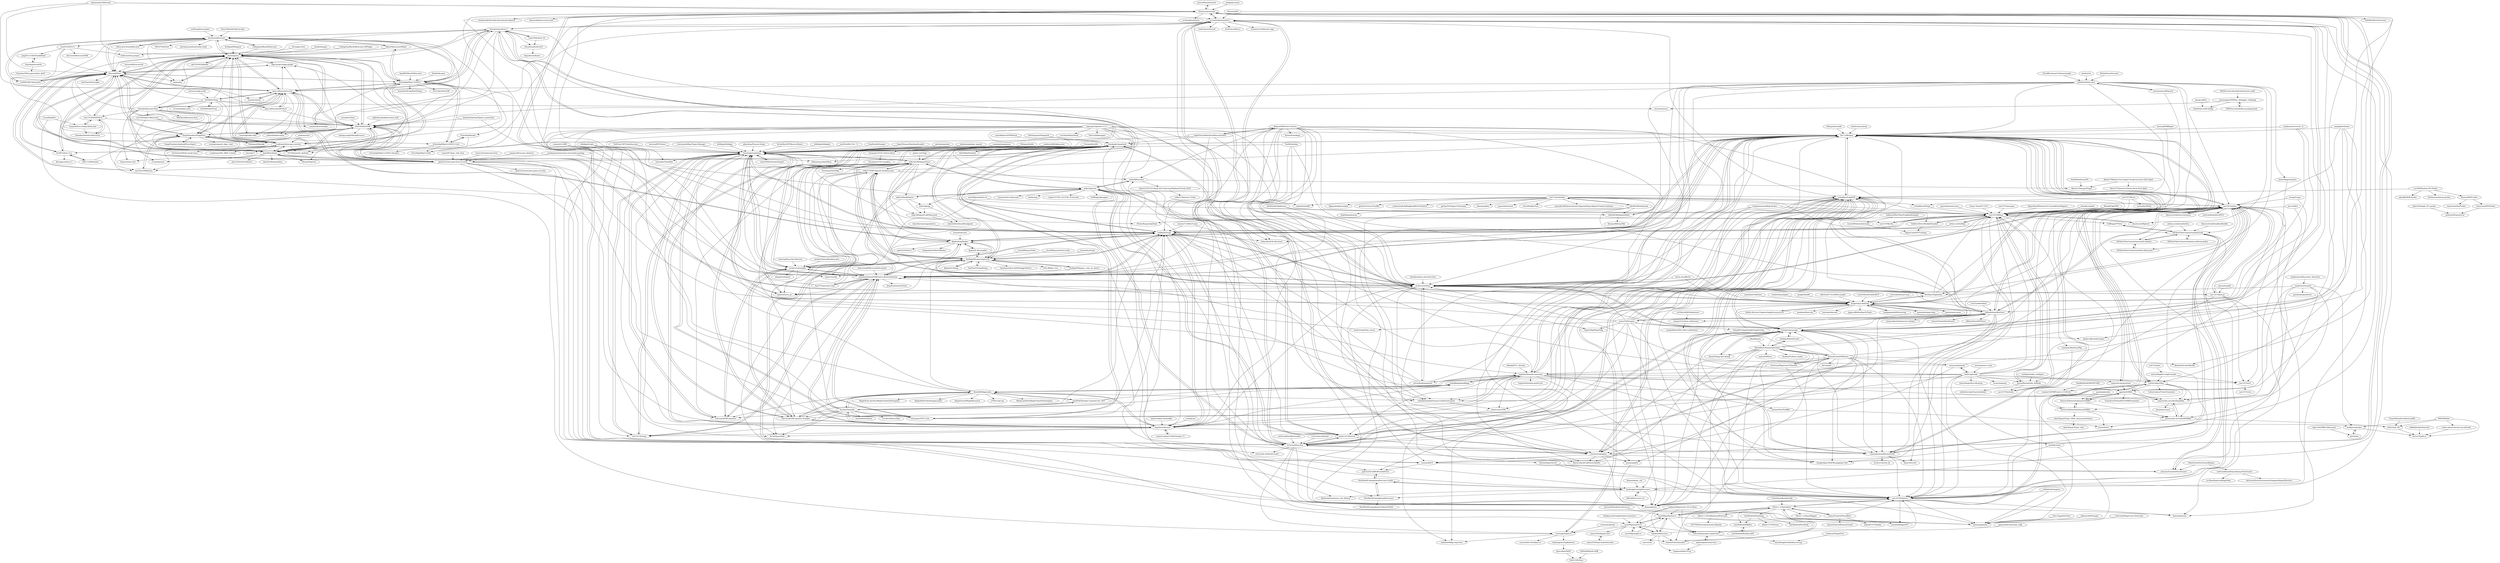 digraph G {
"JustasMasiulis/xorstr" -> "llxiaoyuan/oxorany" ["e"=1]
"jas502n/IDA_Pro_7.2" -> "0xnobody/vmpdump" ["e"=1]
"EquiFox/KsDumper" -> "0xnobody/vmpdump" ["e"=1]
"HoShiMin/HookLib" -> "0xnobody/vmpattack" ["e"=1]
"HyperSine/Windows10-CustomKernelSigners" -> "can1357/NtRays" ["e"=1]
"hzqst/VmwareHardenedLoader" -> "0xnobody/vmpdump" ["e"=1]
"mstorsjo/msvc-wine" -> "build-cpp/cmkr" ["e"=1]
"HikariObfuscator/Hikari" -> "heroims/obfuscator" ["e"=1]
"HikariObfuscator/Hikari" -> "61bcdefg/Hikari-LLVM15" ["e"=1]
"HikariObfuscator/Hikari" -> "bluesadi/Pluto" ["e"=1]
"HikariObfuscator/Hikari" -> "amimo/goron" ["e"=1]
"Battelle/movfuscator" -> "JuliaPoo/Artfuscator" ["e"=1]
"hzqst/unicorn_pe" -> "0xnobody/vmpattack" ["e"=1]
"hzqst/unicorn_pe" -> "0xnobody/vmpdump" ["e"=1]
"cq674350529/deflat" -> "amimo/goron" ["e"=1]
"wwh1004/ExtremeDumper" -> "0xnobody/vmpdump" ["e"=1]
"hasherezade/tiny_tracer" -> "0xnobody/vmpdump" ["e"=1]
"petoolse/petools" -> "0xnobody/vmpdump" ["e"=1]
"pubg/api-assets" -> "llxiaoyuan/oxorany" ["e"=1]
"horsicq/Nauz-File-Detector" -> "archercreat/vmpfix" ["e"=1]
"CasualX/obfstr" -> "tsarpaul/llvm-string-obfuscator" ["e"=1]
"CasualX/obfstr" -> "vmctx/guardian-rs" ["e"=1]
"winsiderss/phnt" -> "can1357/NtRays" ["e"=1]
"KuNgia09/Bangcle" -> "amimo/goron" ["e"=1]
"aengelke/rellume" -> "NaC-L/Mergen" ["e"=1]
"aengelke/rellume" -> "pgarba/SiMBA-" ["e"=1]
"aengelke/rellume" -> "Colton1skees/Dna" ["e"=1]
"aengelke/rellume" -> "can1357/selene" ["e"=1]
"aengelke/rellume" -> "backengineering/llvm-msvc" ["e"=1]
"lmy375/awesome-vmp" -> "JonathanSalwan/VMProtect-devirtualization" ["e"=1]
"lmy375/awesome-vmp" -> "0xnobody/vmpdump" ["e"=1]
"lmy375/awesome-vmp" -> "0xnobody/vmpattack" ["e"=1]
"tuoxie007/play_with_llvm" -> "gmh5225/awesome-llvm-security" ["e"=1]
"zodiacon/Win10SysProgBookSamples" -> "vxcute/WindowsInternals" ["e"=1]
"adamyaxley/Obfuscate" -> "ac3ss0r/obfusheader.h" ["e"=1]
"adamyaxley/Obfuscate" -> "llxiaoyuan/oxorany" ["e"=1]
"adamyaxley/Obfuscate" -> "open-obfuscator/o-mvll" ["e"=1]
"adamyaxley/Obfuscate" -> "bluesadi/Pluto" ["e"=1]
"adamyaxley/Obfuscate" -> "amimo/goron" ["e"=1]
"microsoft/llvm-mctoll" -> "bluesadi/Pluto" ["e"=1]
"heroims/obfuscator" -> "bluesadi/Pluto"
"heroims/obfuscator" -> "GoSSIP-SJTU/Armariris" ["e"=1]
"heroims/obfuscator" -> "amimo/goron"
"heroims/obfuscator" -> "obfuscator-llvm/obfuscator" ["e"=1]
"heroims/obfuscator" -> "HikariObfuscator/Hikari" ["e"=1]
"heroims/obfuscator" -> "amimo/dcc" ["e"=1]
"heroims/obfuscator" -> "maoabc/nmmp" ["e"=1]
"heroims/obfuscator" -> "CodingGay/BlackObfuscator" ["e"=1]
"heroims/obfuscator" -> "61bcdefg/Hikari-LLVM15"
"heroims/obfuscator" -> "F8LEFT/SoFixer" ["e"=1]
"heroims/obfuscator" -> "o2e/OLLVM-9.0.1"
"heroims/obfuscator" -> "luoyesiqiu/dpt-shell" ["e"=1]
"heroims/obfuscator" -> "DreamSoule/ollvm17"
"heroims/obfuscator" -> "LeadroyaL/llvm-pass-tutorial"
"heroims/obfuscator" -> "bytedance/android-inline-hook" ["e"=1]
"cg10036/Themida-Unpacker-for-.NET" -> "VenTaz/Themidie" ["e"=1]
"cg10036/Themida-Unpacker-for-.NET" -> "bobalkkagi/bobalkkagi" ["e"=1]
"cg10036/Themida-Unpacker-for-.NET" -> "Hendi48/Magicmida" ["e"=1]
"Zero-Tang/NoirVisor" -> "jonomango/nohv" ["e"=1]
"BaumFX/cpp-anti-debug" -> "vxlang/vxlang-page" ["e"=1]
"kam800/MachObfuscator" -> "61bcdefg/Hikari-LLVM15" ["e"=1]
"airbus-seclab/warbirdvm" -> "KiFilterFiberContext/microsoft-warbird" ["e"=1]
"airbus-seclab/warbirdvm" -> "KiFilterFiberContext/warbird-hook" ["e"=1]
"jnraber/VirtualDeobfuscator" -> "archercreat/vmpfix" ["e"=1]
"KooroshRZ/Evader" -> "tmenochet/XorPacker"
"KooroshRZ/Evader" -> "SamLarenN/PePacker"
"rustymagnet3000/ios_debugger_challenge" -> "NVISOsecurity/frida-ios-playground"
"rustymagnet3000/ios_debugger_challenge" -> "sh1ma/iostrace"
"rustymagnet3000/ios_debugger_challenge" -> "frida/frida-swift-bridge"
"LeadroyaL/llvm-pass-tutorial" -> "SsageParuders/SsagePass"
"LeadroyaL/llvm-pass-tutorial" -> "bluesadi/Pluto"
"LeadroyaL/llvm-pass-tutorial" -> "amimo/goron"
"LeadroyaL/llvm-pass-tutorial" -> "SeeFlowerX/frida-smali-trace" ["e"=1]
"LeadroyaL/llvm-pass-tutorial" -> "LeadroyaL/IDA_ARM_Unwind" ["e"=1]
"LeadroyaL/llvm-pass-tutorial" -> "za233/LLVMMyPass"
"LeadroyaL/llvm-pass-tutorial" -> "KomiMoe/Arkari"
"LeadroyaL/llvm-pass-tutorial" -> "0x3f97/ollvm-12.x"
"LeadroyaL/llvm-pass-tutorial" -> "yhnu/op7t" ["e"=1]
"LeadroyaL/llvm-pass-tutorial" -> "TUGOhost/anti_Android" ["e"=1]
"feicong/re-docs" -> "amimo/goron" ["e"=1]
"Mixaill/FakePDB" -> "can1357/NtRays" ["e"=1]
"hasherezade/mal_unpack" -> "0xnobody/vmpdump" ["e"=1]
"jing201151603/SoAddShell" -> "Huyehan/encodeSo"
"thebabush/dumb-obfuscator" -> "emc2314/YANSOllvm"
"John-Yu/Simple_PE_packer" -> "andrey429/cprotector"
"eaglx/VirtualMachineObfuscationPoC" -> "0xnobody/vmpattack" ["e"=1]
"eaglx/VirtualMachineObfuscationPoC" -> "JonathanSalwan/VMProtect-devirtualization" ["e"=1]
"eaglx/VirtualMachineObfuscationPoC" -> "0xnobody/vmpdump" ["e"=1]
"eaglx/VirtualMachineObfuscationPoC" -> "Alukym/VMProtect-Source" ["e"=1]
"eaglx/VirtualMachineObfuscationPoC" -> "vxlang/vxlang-page" ["e"=1]
"mandiant/speakeasy" -> "0xnobody/vmpdump" ["e"=1]
"can1357/NoVmp" -> "0xnobody/vmpdump" ["e"=1]
"can1357/NoVmp" -> "0xnobody/vmpattack" ["e"=1]
"can1357/NoVmp" -> "JonathanSalwan/VMProtect-devirtualization" ["e"=1]
"0xnobody/vmpdump" -> "can1357/NoVmp" ["e"=1]
"0xnobody/vmpdump" -> "0xnobody/vmpattack"
"0xnobody/vmpdump" -> "vtil-project/VTIL-Core" ["e"=1]
"0xnobody/vmpdump" -> "JonathanSalwan/VMProtect-devirtualization"
"0xnobody/vmpdump" -> "void-stack/VMUnprotect" ["e"=1]
"0xnobody/vmpdump" -> "wallds/NoVmpy"
"0xnobody/vmpdump" -> "ergrelet/unlicense"
"0xnobody/vmpdump" -> "mrexodia/TitanHide" ["e"=1]
"0xnobody/vmpdump" -> "void-stack/VMUnprotect.Dumper" ["e"=1]
"0xnobody/vmpdump" -> "Air14/HyperHide" ["e"=1]
"0xnobody/vmpdump" -> "iPower/KasperskyHook" ["e"=1]
"0xnobody/vmpdump" -> "hzqst/unicorn_pe" ["e"=1]
"0xnobody/vmpdump" -> "wwh1004/ExtremeDumper" ["e"=1]
"0xnobody/vmpdump" -> "mike1k/VMPImportFixer"
"0xnobody/vmpdump" -> "archercreat/vmpfix"
"zrax/pycdc" -> "ergrelet/unlicense" ["e"=1]
"swiftlang/llvm-project" -> "heroims/obfuscator" ["e"=1]
"emc2314/YANSOllvm" -> "thebabush/dumb-obfuscator"
"emc2314/YANSOllvm" -> "amimo/goron"
"emc2314/YANSOllvm" -> "bluesadi/Pluto"
"emc2314/YANSOllvm" -> "za233/LLVMMyPass"
"emc2314/YANSOllvm" -> "tsarpaul/llvm-string-obfuscator"
"emc2314/YANSOllvm" -> "amimo/ollvm-breaker" ["e"=1]
"NtQuery/Scylla" -> "0xnobody/vmpdump" ["e"=1]
"alphaSeclab/obfuscation-stuff" -> "GANGE666/xVMP" ["e"=1]
"andrivet/ADVobfuscator" -> "0xnobody/vmpdump" ["e"=1]
"binarly-io/efiXplorer" -> "can1357/NtRays" ["e"=1]
"ExeinfoASL/ASL" -> "ergrelet/unlicense" ["e"=1]
"ExeinfoASL/ASL" -> "0xnobody/vmpdump" ["e"=1]
"amimo/dcc" -> "amimo/goron" ["e"=1]
"NotPrab/.NET-Deobfuscator" -> "0xnobody/vmpdump" ["e"=1]
"bitdefender/bddisasm" -> "can1357/NtRays" ["e"=1]
"bitdefender/bddisasm" -> "st4ckh0und/AntiOreans-CodeDevirtualizer" ["e"=1]
"WithSecureLabs/android-keystore-audit" -> "rustymagnet3000/ios_debugger_challenge" ["e"=1]
"horsicq/XPEViewer" -> "0xnobody/vmpdump" ["e"=1]
"horsicq/x64dbg-Plugin-Manager" -> "0xnobody/vmpdump" ["e"=1]
"danigargu/deREferencing" -> "KasperskyLab/hrtng" ["e"=1]
"indetectables-net/toolkit" -> "ergrelet/unlicense" ["e"=1]
"tandasat/MiniVisorPkg" -> "jonomango/nohv" ["e"=1]
"learn-llvm/awesome-llvm" -> "gmh5225/awesome-llvm-security" ["e"=1]
"veeenu/hudhook" -> "vmctx/guardian-rs" ["e"=1]
"horsicq/PDBRipper" -> "can1357/NtRays" ["e"=1]
"horsicq/PDBRipper" -> "NaC-L/Mergen" ["e"=1]
"rdbo/libmem" -> "AlSch092/UltimateAntiCheat" ["e"=1]
"DeNA/PacketProxy" -> "DeNA/DeClang" ["e"=1]
"can1357/ByePg" -> "can1357/NtRays" ["e"=1]
"chztbby/RebirthGuard" -> "AlSch092/UltimateAntiCheat" ["e"=1]
"chztbby/RebirthGuard" -> "vxlang/vxlang-page" ["e"=1]
"sterrasec/apk-medit" -> "DeNA/DeClang" ["e"=1]
"m417z/winbindex" -> "Cr4sh/KernelForge" ["e"=1]
"m417z/winbindex" -> "gerhart01/Hyper-V-Internals" ["e"=1]
"m417z/winbindex" -> "ergrelet/windiff"
"m417z/winbindex" -> "wbenny/pdbex" ["e"=1]
"m417z/winbindex" -> "Xyrem/HyperDeceit" ["e"=1]
"m417z/winbindex" -> "KiFilterFiberContext/warbird-hook"
"m417z/winbindex" -> "can1357/NtRays"
"m417z/winbindex" -> "hfiref0x/WinDepends"
"m417z/winbindex" -> "gaasedelen/tenet" ["e"=1]
"m417z/winbindex" -> "silverf0x/RpcView" ["e"=1]
"m417z/winbindex" -> "synacktiv/Windows-kernel-SegmentHeap-Aligned-Chunk-Confusion" ["e"=1]
"m417z/winbindex" -> "dbgsymbol/getsymbol"
"m417z/winbindex" -> "gerhart01/LiveCloudKd" ["e"=1]
"m417z/winbindex" -> "VoidSec/DriverBuddyReloaded"
"m417z/winbindex" -> "yardenshafir/IoRingReadWritePrimitive" ["e"=1]
"hack0z/byopen" -> "amimo/goron" ["e"=1]
"ISRC-CAS/flounder" -> "0x3f97/ollvm-12.x"
"ISRC-CAS/flounder" -> "SsageParuders/SsagePass"
"vtil-project/VTIL-Core" -> "0xnobody/vmpdump" ["e"=1]
"vtil-project/VTIL-Core" -> "0xnobody/vmpattack" ["e"=1]
"vtil-project/VTIL-Core" -> "JonathanSalwan/VMProtect-devirtualization" ["e"=1]
"vtil-project/VTIL-Core" -> "wallds/NoVmpy" ["e"=1]
"gamozolabs/chocolate_milk" -> "not-matthias/amd_hypervisor" ["e"=1]
"can1357/NtLua" -> "mrexodia/NtPhp"
"can1357/NtLua" -> "Cr4sh/KernelForge" ["e"=1]
"can1357/NtLua" -> "can1357/NtRays"
"x64dbg/Scripts" -> "0xnobody/vmpdump" ["e"=1]
"x64dbg/Scripts" -> "Hendi48/Magicmida" ["e"=1]
"x64dbg/Scripts" -> "wallds/NoVmpy" ["e"=1]
"czs108/Windows-PE-Packer" -> "notpidgey/EagleVM"
"czs108/Windows-PE-Packer" -> "akuafif/hXOR-Packer"
"czs108/Windows-PE-Packer" -> "TheAenema/hm-pe-packer"
"czs108/Windows-PE-Packer" -> "KooroshRZ/Evader"
"build-cpp/cmkr" -> "JustasMasiulis/ida_bitfields"
"build-cpp/cmkr" -> "zyantific/zasm"
"build-cpp/cmkr" -> "cursey/safetyhook" ["e"=1]
"build-cpp/cmkr" -> "NaC-L/Mergen"
"build-cpp/cmkr" -> "can1357/selene"
"build-cpp/cmkr" -> "mrexodia/dumpulator" ["e"=1]
"build-cpp/cmkr" -> "can1357/hvdetecc"
"build-cpp/cmkr" -> "mrexodia/perfect-dll-proxy" ["e"=1]
"build-cpp/cmkr" -> "archercreat/titan"
"build-cpp/cmkr" -> "can1357/xstd"
"build-cpp/cmkr" -> "cursey/regenny" ["e"=1]
"build-cpp/cmkr" -> "emproof-com/nyxstone"
"build-cpp/cmkr" -> "can1357/NtRays"
"build-cpp/cmkr" -> "0xnobody/vmpattack"
"build-cpp/cmkr" -> "vtil-project/VTIL-Core" ["e"=1]
"amimo/goron" -> "bluesadi/Pluto"
"amimo/goron" -> "KomiMoe/Arkari"
"amimo/goron" -> "amimo/dcc" ["e"=1]
"amimo/goron" -> "open-obfuscator/o-mvll"
"amimo/goron" -> "heroims/obfuscator"
"amimo/goron" -> "amimo/ollvm-breaker" ["e"=1]
"amimo/goron" -> "emc2314/YANSOllvm"
"amimo/goron" -> "61bcdefg/Hikari-LLVM15"
"amimo/goron" -> "cq674350529/deflat" ["e"=1]
"amimo/goron" -> "LeadroyaL/llvm-pass-tutorial"
"amimo/goron" -> "luoyesiqiu/dpt-shell" ["e"=1]
"amimo/goron" -> "obpo-project/obpo-plugin" ["e"=1]
"amimo/goron" -> "0x3f97/ollvm-12.x"
"amimo/goron" -> "GANGE666/xVMP"
"amimo/goron" -> "TUGOhost/anti_Android" ["e"=1]
"bitdefender/napoca" -> "can1357/hvdetecc" ["e"=1]
"bitdefender/napoca" -> "jonomango/nohv" ["e"=1]
"sicaril/BaymaxTools" -> "KuNgia09/vmp3-import-fix" ["e"=1]
"medigateio/ida_medigate" -> "JustasMasiulis/ida_bitfields" ["e"=1]
"amimo/ollvm-breaker" -> "amimo/goron" ["e"=1]
"can1357/linux-pe" -> "can1357/xstd"
"can1357/linux-pe" -> "can1357/selene"
"can1357/linux-pe" -> "JustasMasiulis/ida_bitfields"
"can1357/linux-pe" -> "can1357/hvdetecc"
"can1357/linux-pe" -> "archercreat/titan"
"tsarpaul/llvm-string-obfuscator" -> "thebabush/dumb-obfuscator"
"tsarpaul/llvm-string-obfuscator" -> "emc2314/YANSOllvm"
"gaasedelen/microavx" -> "can1357/NtRays" ["e"=1]
"0xnobody/vmpattack" -> "0xnobody/vmpdump"
"0xnobody/vmpattack" -> "wallds/NoVmpy"
"0xnobody/vmpattack" -> "can1357/NoVmp" ["e"=1]
"0xnobody/vmpattack" -> "vtil-project/VTIL-Core" ["e"=1]
"0xnobody/vmpattack" -> "archercreat/vmpfix"
"0xnobody/vmpattack" -> "mike1k/VMPImportFixer"
"0xnobody/vmpattack" -> "hzqst/unicorn_pe" ["e"=1]
"0xnobody/vmpattack" -> "KuNgia09/vmp3-import-fix"
"0xnobody/vmpattack" -> "NaC-L/Mergen"
"0xnobody/vmpattack" -> "void-stack/VMUnprotect.Dumper" ["e"=1]
"0xnobody/vmpattack" -> "HoShiMin/HookLib" ["e"=1]
"0xnobody/vmpattack" -> "can1357/ByePg" ["e"=1]
"0xnobody/vmpattack" -> "JonathanSalwan/VMProtect-devirtualization"
"0xnobody/vmpattack" -> "archercreat/titan"
"0xnobody/vmpattack" -> "vtil-project/VTIL-NativeLifters"
"vtil-project/VTIL-NativeLifters" -> "vtil-project/VTIL-Sandbox"
"Cr4sh/KernelForge" -> "can1357/NtRays" ["e"=1]
"maoabc/nmmp" -> "open-obfuscator/o-mvll" ["e"=1]
"mrphrazer/msynth" -> "mazeworks-security/Simplifier"
"mrphrazer/msynth" -> "seekbytes/pocket"
"mrphrazer/msynth" -> "pgarba/SiMBA-"
"mrphrazer/msynth" -> "quarkslab/qsynthesis"
"mrphrazer/msynth" -> "mazeworks-security/MSiMBA"
"mrphrazer/msynth" -> "DenuvoSoftwareSolutions/SiMBA"
"mrphrazer/msynth" -> "HexRaysSA/goomba" ["e"=1]
"mrT4ntr4/MODeflattener" -> "cdong1012/ollvm-unflattener"
"ergrelet/unlicense" -> "Hendi48/Magicmida"
"ergrelet/unlicense" -> "0xnobody/vmpdump"
"ergrelet/unlicense" -> "VenTaz/Themidie"
"ergrelet/unlicense" -> "wallds/NoVmpy"
"ergrelet/unlicense" -> "can1357/NoVmp" ["e"=1]
"ergrelet/unlicense" -> "Air14/HyperHide" ["e"=1]
"ergrelet/unlicense" -> "void-stack/VMUnprotect.Dumper" ["e"=1]
"ergrelet/unlicense" -> "JonathanSalwan/VMProtect-devirtualization"
"ergrelet/unlicense" -> "ergrelet/themida-unmutate"
"ergrelet/unlicense" -> "bobalkkagi/bobalkkagi"
"ergrelet/unlicense" -> "NaC-L/Mergen"
"ergrelet/unlicense" -> "KuNgia09/vmp3-import-fix"
"ergrelet/unlicense" -> "archercreat/titan"
"ergrelet/unlicense" -> "weak1337/Alcatraz" ["e"=1]
"ergrelet/unlicense" -> "mastercodeon314/KsDumper-11" ["e"=1]
"fjqisba/E-Decompiler" -> "KuNgia09/vmp3-import-fix" ["e"=1]
"fjqisba/E-Decompiler" -> "fjqisba/VmpHelper" ["e"=1]
"DarkBullNull/VMP.NET-Kill" -> "sunwm518/VMProtect-3-5-DEvirt" ["e"=1]
"mike1k/pepp" -> "mike1k/HardwareBreakpoint"
"mike1k/pepp" -> "mike1k/ImportCallObfuscator"
"qyang-nj/llios" -> "frida/frida-swift-bridge" ["e"=1]
"relative/synchrony" -> "NaC-L/Mergen" ["e"=1]
"x64dbg/x64dbgpy" -> "0xnobody/vmpdump" ["e"=1]
"mike1k/HookHunter" -> "mike1k/ImportCallObfuscator"
"mike1k/HookHunter" -> "mike1k/pepp"
"mike1k/HookHunter" -> "mike1k/perses"
"mike1k/HookHunter" -> "hypervisor/kli"
"mrphrazer/obfuscation_detection" -> "mrphrazer/msynth" ["e"=1]
"bluesadi/Pluto" -> "amimo/goron"
"bluesadi/Pluto" -> "open-obfuscator/o-mvll"
"bluesadi/Pluto" -> "heroims/obfuscator"
"bluesadi/Pluto" -> "obpo-project/obpo-plugin" ["e"=1]
"bluesadi/Pluto" -> "SsageParuders/SsagePass"
"bluesadi/Pluto" -> "61bcdefg/Hikari-LLVM15"
"bluesadi/Pluto" -> "KomiMoe/Arkari"
"bluesadi/Pluto" -> "gmh5225/awesome-llvm-security"
"bluesadi/Pluto" -> "GANGE666/xVMP"
"bluesadi/Pluto" -> "0x3f97/ollvm-12.x"
"bluesadi/Pluto" -> "LeadroyaL/llvm-pass-tutorial"
"bluesadi/Pluto" -> "SeeFlowerX/stackplz" ["e"=1]
"bluesadi/Pluto" -> "za233/LLVMMyPass"
"bluesadi/Pluto" -> "GoSSIP-SJTU/Armariris" ["e"=1]
"bluesadi/Pluto" -> "amimo/dcc" ["e"=1]
"RiotVanguard/Vanguard" -> "0xnobody/vmpattack" ["e"=1]
"Chuyu-Team/VC-LTL5" -> "can1357/NtRays" ["e"=1]
"can1357/xstd" -> "can1357/retro"
"sampsyo/llvm-pass-skeleton" -> "gmh5225/awesome-llvm-security" ["e"=1]
"VenTaz/Themidie" -> "ergrelet/unlicense"
"VenTaz/Themidie" -> "Hendi48/Magicmida"
"VenTaz/Themidie" -> "wallds/NoVmpy"
"VenTaz/Themidie" -> "cg10036/Themida-Unpacker-for-.NET" ["e"=1]
"VenTaz/Themidie" -> "0xnobody/vmpdump"
"VenTaz/Themidie" -> "void-stack/VMUnprotect" ["e"=1]
"VenTaz/Themidie" -> "bobalkkagi/bobalkkagi"
"VenTaz/Themidie" -> "Air14/HyperHide" ["e"=1]
"VenTaz/Themidie" -> "JonathanSalwan/VMProtect-devirtualization"
"VenTaz/Themidie" -> "can1357/NoVmp" ["e"=1]
"VenTaz/Themidie" -> "mike1k/VMPImportFixer"
"VenTaz/Themidie" -> "void-stack/VMUnprotect.Dumper" ["e"=1]
"VenTaz/Themidie" -> "morsisko/xFindOut" ["e"=1]
"VenTaz/Themidie" -> "vtil-project/VTIL-Core" ["e"=1]
"VenTaz/Themidie" -> "crvvdev/MasterHide" ["e"=1]
"can1357/haruspex" -> "can1357/NtRays" ["e"=1]
"xoreaxeaxeax/REpsych" -> "JuliaPoo/Artfuscator" ["e"=1]
"xoreaxeaxeax/REpsych" -> "can1357/NtRays" ["e"=1]
"jxy-s/stlkrn" -> "can1357/NtRays" ["e"=1]
"jxy-s/stlkrn" -> "armasm/EasyAntiPatchGuard" ["e"=1]
"nhpcc502/MBA-Obfuscator" -> "plzin/mba"
"KiFilterFiberContext/windows-software-policy" -> "KiFilterFiberContext/warbird-hook"
"o2e/OLLVM-9.0.1" -> "SsageParuders/SsagePass"
"o2e/OLLVM-9.0.1" -> "jing201151603/SoAddShell"
"o2e/OLLVM-9.0.1" -> "Ant-tree/ObfuscatorNDK"
"o2e/OLLVM-9.0.1" -> "bluesadi/Pluto"
"o2e/OLLVM-9.0.1" -> "buffcow/ollvm-project"
"mike1k/VMPImportFixer" -> "archercreat/vmpfix"
"mike1k/VMPImportFixer" -> "KuNgia09/vmp3-import-fix"
"mike1k/VMPImportFixer" -> "0xnobody/vmpattack"
"mike1k/VMPImportFixer" -> "colby57/VMP-Imports-Deobfuscator"
"mike1k/VMPImportFixer" -> "mike1k/ImportCallObfuscator"
"mike1k/VMPImportFixer" -> "void-stack/VMUnprotect" ["e"=1]
"mike1k/VMPImportFixer" -> "0xnobody/vmpdump"
"mike1k/VMPImportFixer" -> "wallds/NoVmpy"
"mike1k/VMPImportFixer" -> "fjqisba/VmpHelper"
"mike1k/VMPImportFixer" -> "mike1k/HookHunter"
"mike1k/VMPImportFixer" -> "JonathanSalwan/VMProtect-devirtualization"
"mike1k/VMPImportFixer" -> "mike1k/perses"
"mike1k/VMPImportFixer" -> "void-stack/VMUnprotect.Dumper" ["e"=1]
"mike1k/VMPImportFixer" -> "Vicshann/GhostDbg" ["e"=1]
"KiFilterFiberContext/warbird-obfuscator" -> "KiFilterFiberContext/microsoft-warbird"
"DeNA/DeClang" -> "open-obfuscator/o-mvll"
"DeNA/DeClang" -> "bluesadi/Pluto"
"DeNA/DeClang" -> "SsageParuders/SsagePass"
"DeNA/DeClang" -> "DeNA/PacketProxy" ["e"=1]
"DeNA/DeClang" -> "open-obfuscator/dProtect" ["e"=1]
"DeNA/DeClang" -> "sh1ma/iostrace"
"DeNA/DeClang" -> "LeadroyaL/llvm-pass-tutorial"
"DeNA/DeClang" -> "sr-tream/obfuscator"
"DeNA/DeClang" -> "eshard/obfuscator-llvm"
"DeNA/DeClang" -> "TUGOhost/anti_Android" ["e"=1]
"DeNA/DeClang" -> "amimo/goron"
"0x3f97/ollvm-12.x" -> "ISRC-CAS/flounder"
"0x3f97/ollvm-12.x" -> "bluesadi/Pluto"
"0x3f97/ollvm-12.x" -> "amimo/goron"
"0x3f97/ollvm-12.x" -> "kk-laoguo/ollvm-13"
"0x3f97/ollvm-12.x" -> "LeadroyaL/llvm-pass-tutorial"
"Huyehan/encodeSo" -> "jing201151603/SoAddShell"
"Huyehan/encodeSo" -> "Huyehan/Third_generation_shell"
"vxcute/WindowsInternals" -> "Signal-Labs/IOCTLDump"
"fjqisba/E-Debug" -> "KuNgia09/vmp3-import-fix" ["e"=1]
"mike1k/ImportCallObfuscator" -> "mike1k/HardwareBreakpoint"
"armasm/EasyAntiPatchGuard" -> "KiFilterFiberContext/warbird-hook"
"YanStar/FixVmpDump" -> "KuNgia09/vmp3-import-fix"
"VoidSec/DriverBuddyReloaded" -> "can1357/NtRays"
"VoidSec/DriverBuddyReloaded" -> "Signal-Labs/IOCTLDump"
"mandiant/GoReSym" -> "KasperskyLab/hrtng" ["e"=1]
"fritzone/obfy" -> "ac3ss0r/obfusheader.h" ["e"=1]
"fritzone/obfy" -> "vxlang/vxlang-page" ["e"=1]
"KomiMoe/Arkari" -> "DreamSoule/ollvm17"
"KomiMoe/Arkari" -> "amimo/goron"
"KomiMoe/Arkari" -> "open-obfuscator/o-mvll"
"KomiMoe/Arkari" -> "bluesadi/Pluto"
"KomiMoe/Arkari" -> "SsageParuders/SsagePass"
"KomiMoe/Arkari" -> "GANGE666/xVMP"
"KomiMoe/Arkari" -> "AimiP02/BronyaObfus"
"KomiMoe/Arkari" -> "Mrack/TInjector" ["e"=1]
"KomiMoe/Arkari" -> "61bcdefg/Hikari-LLVM15"
"KomiMoe/Arkari" -> "LeadroyaL/llvm-pass-tutorial"
"KomiMoe/Arkari" -> "IIIImmmyyy/AntiOllvm" ["e"=1]
"KomiMoe/Arkari" -> "0xlane/ollvm-rust" ["e"=1]
"KomiMoe/Arkari" -> "gmh5225/awesome-llvm-security"
"KomiMoe/Arkari" -> "abcz316/rwProcMem33" ["e"=1]
"KomiMoe/Arkari" -> "ri-char/pwatch" ["e"=1]
"senator715/IDA-Fusion" -> "Chemiculs/qengine" ["e"=1]
"senator715/IDA-Fusion" -> "wallds/NoVmpy" ["e"=1]
"llxiaoyuan/oxorany" -> "Chemiculs/qengine"
"llxiaoyuan/oxorany" -> "ac3ss0r/obfusheader.h"
"llxiaoyuan/oxorany" -> "cs1ime/KernelDwm" ["e"=1]
"llxiaoyuan/oxorany" -> "es3n1n/obfuscator"
"llxiaoyuan/oxorany" -> "KANKOSHEV/NoScreen" ["e"=1]
"llxiaoyuan/oxorany" -> "JustasMasiulis/xorstr" ["e"=1]
"llxiaoyuan/oxorany" -> "hypervisor/kli"
"llxiaoyuan/oxorany" -> "BeneficialCode/WinArk" ["e"=1]
"llxiaoyuan/oxorany" -> "wallds/NoVmpy"
"llxiaoyuan/oxorany" -> "hfiref0x/WubbabooMark"
"llxiaoyuan/oxorany" -> "skadro-official/skCrypter" ["e"=1]
"llxiaoyuan/oxorany" -> "changeofpace/Self-Remapping-Code" ["e"=1]
"llxiaoyuan/oxorany" -> "Rythorndoran/enum_real_dirbase" ["e"=1]
"llxiaoyuan/oxorany" -> "charliewolfe/Stealthy-Kernelmode-Injector" ["e"=1]
"llxiaoyuan/oxorany" -> "lainswork/dwm-screen-shot" ["e"=1]
"can1357/NtRays" -> "JustasMasiulis/ida_bitfields"
"can1357/NtRays" -> "wallds/NoVmpy"
"can1357/NtRays" -> "can1357/ByePg" ["e"=1]
"can1357/NtRays" -> "can1357/HexSuite"
"can1357/NtRays" -> "can1357/selene"
"can1357/NtRays" -> "can1357/hvdetecc"
"can1357/NtRays" -> "iPower/KasperskyHook" ["e"=1]
"can1357/NtRays" -> "waryas/KACE" ["e"=1]
"can1357/NtRays" -> "binarly-io/efiXplorer" ["e"=1]
"can1357/NtRays" -> "airbus-cert/ttddbg" ["e"=1]
"can1357/NtRays" -> "VollRagm/PTView"
"can1357/NtRays" -> "tandasat/MiniVisorPkg" ["e"=1]
"can1357/NtRays" -> "VoidSec/DriverBuddyReloaded"
"can1357/NtRays" -> "NaC-L/Mergen"
"can1357/NtRays" -> "ch4ncellor/EAC-Reversal" ["e"=1]
"glmcdona/Process-Dump" -> "0xnobody/vmpdump" ["e"=1]
"CodingGay/BlackObfuscator" -> "heroims/obfuscator" ["e"=1]
"CodingGay/BlackObfuscator" -> "amimo/goron" ["e"=1]
"CodingGay/BlackObfuscator-ASPlugin" -> "amimo/goron" ["e"=1]
"luoyesiqiu/dpt-shell" -> "amimo/goron" ["e"=1]
"tenclass/mvisor" -> "fjqisba/VmpHelper" ["e"=1]
"SychicBoy/NETReactorSlayer" -> "0xnobody/vmpdump" ["e"=1]
"packing-box/awesome-executable-packing" -> "gmh5225/awesome-llvm-security" ["e"=1]
"packing-box/awesome-executable-packing" -> "JonathanSalwan/VMProtect-devirtualization" ["e"=1]
"JonathanSalwan/VMProtect-devirtualization" -> "can1357/NoVmp" ["e"=1]
"JonathanSalwan/VMProtect-devirtualization" -> "0xnobody/vmpdump"
"JonathanSalwan/VMProtect-devirtualization" -> "wallds/NoVmpy"
"JonathanSalwan/VMProtect-devirtualization" -> "vtil-project/VTIL-Core" ["e"=1]
"JonathanSalwan/VMProtect-devirtualization" -> "NaC-L/Mergen"
"JonathanSalwan/VMProtect-devirtualization" -> "archercreat/titan"
"JonathanSalwan/VMProtect-devirtualization" -> "Air14/HyperHide" ["e"=1]
"JonathanSalwan/VMProtect-devirtualization" -> "void-stack/VMUnprotect" ["e"=1]
"JonathanSalwan/VMProtect-devirtualization" -> "hzqst/unicorn_pe" ["e"=1]
"JonathanSalwan/VMProtect-devirtualization" -> "KuNgia09/vmp3-import-fix"
"JonathanSalwan/VMProtect-devirtualization" -> "archercreat/vmpfix"
"JonathanSalwan/VMProtect-devirtualization" -> "JonathanSalwan/Triton" ["e"=1]
"JonathanSalwan/VMProtect-devirtualization" -> "0xnobody/vmpattack"
"JonathanSalwan/VMProtect-devirtualization" -> "ergrelet/unlicense"
"JonathanSalwan/VMProtect-devirtualization" -> "lmy375/awesome-vmp" ["e"=1]
"Ahora57/Roblox-Free-Exploit-Script-Executor-2023-April" -> "Ahora57/Valorant-Private-Hack-2023-April"
"Ahora57/Roblox-Free-Exploit-Script-Executor-2023-April" -> "Ahora57/AmogusPlugin"
"kweatherman/sigmakerex" -> "wallds/NoVmpy" ["e"=1]
"jonomango/hv" -> "jonomango/nohv" ["e"=1]
"cursey/safetyhook" -> "Chemiculs/qengine" ["e"=1]
"cursey/safetyhook" -> "build-cpp/cmkr" ["e"=1]
"cursey/safetyhook" -> "notpidgey/EagleVM" ["e"=1]
"cursey/safetyhook" -> "llxiaoyuan/oxorany" ["e"=1]
"lifting-bits/remill" -> "NaC-L/Mergen" ["e"=1]
"void-stack/VMUnprotect.Dumper" -> "0xnobody/vmpdump" ["e"=1]
"void-stack/VMUnprotect.Dumper" -> "archercreat/vmpfix" ["e"=1]
"void-stack/VMUnprotect.Dumper" -> "0xnobody/vmpattack" ["e"=1]
"void-stack/VMUnprotect.Dumper" -> "Hendi48/Magicmida" ["e"=1]
"void-stack/VMUnprotect.Dumper" -> "wallds/NoVmpy" ["e"=1]
"void-stack/VMUnprotect.Dumper" -> "ergrelet/unlicense" ["e"=1]
"void-stack/VMUnprotect.Dumper" -> "ergrelet/themida-unmutate" ["e"=1]
"gaasedelen/patching" -> "KasperskyLab/hrtng" ["e"=1]
"eshard/obfuscator-llvm" -> "open-obfuscator/o-mvll"
"eshard/obfuscator-llvm" -> "MaxXor/obfuscator-llvm"
"eshard/obfuscator-llvm" -> "bluesadi/Pluto"
"eshard/obfuscator-llvm" -> "seekbytes/pocket"
"eshard/obfuscator-llvm" -> "SsageParuders/SsagePass"
"eshard/obfuscator-llvm" -> "amimo/goron"
"eshard/obfuscator-llvm" -> "GANGE666/xVMP"
"eshard/obfuscator-llvm" -> "emc2314/YANSOllvm"
"eshard/obfuscator-llvm" -> "KomiMoe/Arkari"
"eshard/obfuscator-llvm" -> "za233/Polaris-Obfuscator"
"eshard/obfuscator-llvm" -> "0xlane/ollvm-rust" ["e"=1]
"Colton1skees/Dna" -> "mazeworks-security/Simplifier"
"Colton1skees/Dna" -> "pgarba/SiMBA-"
"Colton1skees/Dna" -> "mazeworks-security/MSiMBA"
"Colton1skees/Dna" -> "Colton1skees/TritonTranslator"
"Colton1skees/Dna" -> "st4ckh0und/AntiOreans-CodeDevirtualizer"
"Colton1skees/Dna" -> "NaC-L/Mergen"
"Colton1skees/Dna" -> "DenuvoSoftwareSolutions/GAMBA"
"Colton1skees/Dna" -> "sunwm518/VMProtect-3-5-DEvirt"
"SsageParuders/AndroidPtraceInject" -> "SsageParuders/SsagePass" ["e"=1]
"vmallet/ida-plugins" -> "KasperskyLab/hrtng" ["e"=1]
"wallds/NoVmpy" -> "0xnobody/vmpattack"
"wallds/NoVmpy" -> "can1357/NtRays"
"wallds/NoVmpy" -> "archercreat/vmpfix"
"wallds/NoVmpy" -> "JonathanSalwan/VMProtect-devirtualization"
"wallds/NoVmpy" -> "0xnobody/vmpdump"
"wallds/NoVmpy" -> "NaC-L/Mergen"
"wallds/NoVmpy" -> "st4ckh0und/AntiOreans-CodeDevirtualizer"
"wallds/NoVmpy" -> "KuNgia09/vmp3-import-fix"
"wallds/NoVmpy" -> "fjqisba/VmpHelper"
"wallds/NoVmpy" -> "archercreat/titan"
"wallds/NoVmpy" -> "ch4ncellor/EAC-Reversal" ["e"=1]
"wallds/NoVmpy" -> "ergrelet/unlicense"
"wallds/NoVmpy" -> "can1357/selene"
"wallds/NoVmpy" -> "jonomango/nohv"
"wallds/NoVmpy" -> "waryas/KACE" ["e"=1]
"mrexodia/dumpulator" -> "archercreat/titan" ["e"=1]
"mrexodia/dumpulator" -> "0xnobody/vmpdump" ["e"=1]
"mrexodia/dumpulator" -> "can1357/NtRays" ["e"=1]
"mrexodia/dumpulator" -> "NaC-L/Mergen" ["e"=1]
"mrexodia/dumpulator" -> "wallds/NoVmpy" ["e"=1]
"void-stack/VMUnprotect" -> "0xnobody/vmpdump" ["e"=1]
"void-stack/VMUnprotect" -> "archercreat/vmpfix" ["e"=1]
"void-stack/VMUnprotect" -> "JonathanSalwan/VMProtect-devirtualization" ["e"=1]
"mike1k/perses" -> "nelfo/Milfuscator"
"mike1k/perses" -> "mike1k/HookHunter"
"mike1k/perses" -> "weak1337/Alcatraz" ["e"=1]
"mike1k/perses" -> "weak1337/NO_ACCESS_Protection"
"mike1k/perses" -> "Barracudach/CallStack-Spoofer" ["e"=1]
"mike1k/perses" -> "es3n1n/obfuscator"
"mike1k/perses" -> "es3n1n/be-shellcode-tester" ["e"=1]
"mike1k/perses" -> "VollRagm/lpmapper" ["e"=1]
"mike1k/perses" -> "mike1k/pepp"
"mike1k/perses" -> "notpidgey/EagleVM"
"mike1k/perses" -> "waryas/KACE" ["e"=1]
"mike1k/perses" -> "ch4ncellor/EAC-Reversal" ["e"=1]
"mike1k/perses" -> "mike1k/VMPImportFixer"
"mike1k/perses" -> "koemeet/rtti-obfuscator" ["e"=1]
"mike1k/perses" -> "btbd/smap" ["e"=1]
"zyantific/zasm" -> "can1357/selene"
"zyantific/zasm" -> "jonomango/nohv"
"zyantific/zasm" -> "can1357/hvdetecc"
"sicaril/Baymax-Patch-toOls" -> "KuNgia09/vmp3-import-fix" ["e"=1]
"memN0ps/eagle-rs" -> "memN0ps/matrix-rs" ["e"=1]
"memN0ps/eagle-rs" -> "memN0ps/illusion-rs" ["e"=1]
"gmh5225/awesome-llvm-security" -> "bluesadi/Pluto"
"gmh5225/awesome-llvm-security" -> "backengineering/llvm-msvc"
"gmh5225/awesome-llvm-security" -> "SsageParuders/SsagePass"
"gmh5225/awesome-llvm-security" -> "amimo/goron"
"gmh5225/awesome-llvm-security" -> "KomiMoe/Arkari"
"gmh5225/awesome-llvm-security" -> "open-obfuscator/o-mvll"
"gmh5225/awesome-llvm-security" -> "GANGE666/xVMP"
"gmh5225/awesome-llvm-security" -> "DreamSoule/ollvm17"
"gmh5225/awesome-llvm-security" -> "NewWorldComingSoon/llvm-msvc"
"gmh5225/awesome-llvm-security" -> "donnaskiez/ac" ["e"=1]
"gmh5225/awesome-llvm-security" -> "za233/LLVMMyPass"
"gmh5225/awesome-llvm-security" -> "obpo-project/obpo-plugin" ["e"=1]
"gmh5225/awesome-llvm-security" -> "gmh5225/awesome-game-security" ["e"=1]
"gmh5225/awesome-llvm-security" -> "gmh5225/CallMeWin32kDriver"
"gmh5225/awesome-llvm-security" -> "vtil-project/VTIL-Core" ["e"=1]
"obpo-project/obpo-plugin" -> "bluesadi/Pluto" ["e"=1]
"notpidgey/EagleVM" -> "vmctx/guardian-rs"
"notpidgey/EagleVM" -> "NaC-L/Mergen"
"notpidgey/EagleVM" -> "connorjaydunn/BinaryShield"
"notpidgey/EagleVM" -> "es3n1n/obfuscator"
"notpidgey/EagleVM" -> "vxlang/vxlang-page"
"notpidgey/EagleVM" -> "Chemiculs/qengine"
"notpidgey/EagleVM" -> "can1357/selene"
"notpidgey/EagleVM" -> "donnaskiez/ac" ["e"=1]
"notpidgey/EagleVM" -> "jonomango/nohv"
"notpidgey/EagleVM" -> "can1357/hvdetecc"
"notpidgey/EagleVM" -> "ergrelet/themida-unmutate"
"notpidgey/EagleVM" -> "sodareverse/TDE"
"notpidgey/EagleVM" -> "changeofpace/Self-Remapping-Code" ["e"=1]
"notpidgey/EagleVM" -> "backengineering/llvm-msvc"
"notpidgey/EagleVM" -> "st4ckh0und/AntiOreans-CodeDevirtualizer"
"KiFilterFiberContext/microsoft-warbird" -> "KiFilterFiberContext/warbird-obfuscator"
"KiFilterFiberContext/microsoft-warbird" -> "KiFilterFiberContext/warbird-hook"
"not-matthias/amd_hypervisor" -> "wizardengineer/krakensvm-mg"
"not-matthias/amd_hypervisor" -> "iankronquist/rustyvisor"
"za233/LLVMMyPass" -> "SsageParuders/SsagePass"
"za233/LLVMMyPass" -> "bluesadi/Pluto"
"archercreat/vmpfix" -> "mike1k/VMPImportFixer"
"archercreat/vmpfix" -> "wallds/NoVmpy"
"archercreat/vmpfix" -> "0xnobody/vmpattack"
"archercreat/vmpfix" -> "KuNgia09/vmp3-import-fix"
"archercreat/vmpfix" -> "void-stack/VMUnprotect" ["e"=1]
"archercreat/vmpfix" -> "void-stack/VMUnprotect.Dumper" ["e"=1]
"archercreat/vmpfix" -> "nblog/Vm2Import"
"archercreat/vmpfix" -> "pgarba/SiMBA-"
"archercreat/vmpfix" -> "JonathanSalwan/VMProtect-devirtualization"
"airbus-cert/ttddbg" -> "can1357/NtRays" ["e"=1]
"airbus-cert/ttddbg" -> "wallds/NoVmpy" ["e"=1]
"StephanvanSchaik/windows-kernel-rs" -> "memN0ps/matrix-rs" ["e"=1]
"HoShiMin/formatPE" -> "Ahora57/AmogusPlugin"
"VollRagm/PTView" -> "KiFilterFiberContext/warbird-hook"
"momo5502/hypervisor" -> "momo5502/ept-hook-detection"
"NewWorldComingSoon/llvm-msvc-build" -> "NewWorldComingSoon/llvm-msvc"
"NewWorldComingSoon/llvm-msvc-build" -> "backengineering/llvm-msvc"
"NewWorldComingSoon/llvm-msvc-build" -> "gmh5225/CallMeWin32kDriver"
"WINSDK/bite" -> "Vector35/pdb-rs"
"WINSDK/bite" -> "carlos-al/user-kernel-syscall-hook"
"WINSDK/bite" -> "r3bb1t/bin_lift"
"WINSDK/bite" -> "seekbytes/pocket"
"NewWorldComingSoon/llvm-msvc" -> "NewWorldComingSoon/llvm-msvc-build"
"NewWorldComingSoon/llvm-msvc" -> "NewWorldComingSoon/UnknownField"
"can1357/HexSuite" -> "can1357/NtRays"
"lyshark/LyScript" -> "KuNgia09/vmp3-import-fix" ["e"=1]
"Hendi48/Magicmida" -> "ergrelet/unlicense"
"Hendi48/Magicmida" -> "ergrelet/themida-unmutate"
"Hendi48/Magicmida" -> "VenTaz/Themidie"
"Hendi48/Magicmida" -> "bobalkkagi/bobalkkagi"
"Hendi48/Magicmida" -> "void-stack/VMUnprotect.Dumper" ["e"=1]
"Hendi48/Magicmida" -> "void-stack/VMUnprotect" ["e"=1]
"Hendi48/Magicmida" -> "0xnobody/vmpdump"
"Hendi48/Magicmida" -> "MinimumDelta/MapleClientEditTemplate" ["e"=1]
"Hendi48/Magicmida" -> "cg10036/Themida-Unpacker-for-.NET" ["e"=1]
"Hendi48/Magicmida" -> "MapleStory-Archive/MapleClientEditTemplate" ["e"=1]
"Hendi48/Magicmida" -> "MapleMyth/ClientImageLoader" ["e"=1]
"Hendi48/Magicmida" -> "KuNgia09/vmp3-import-fix"
"Hendi48/Magicmida" -> "st4ckh0und/AntiOreans-CodeDevirtualizer"
"Hendi48/Magicmida" -> "RajanGrewal/MapleResearch" ["e"=1]
"Hendi48/Magicmida" -> "y785/script-api" ["e"=1]
"williballenthin/lancelot" -> "Vector35/pdb-rs"
"airbus-cert/Yagi" -> "mike1k/VMPImportFixer" ["e"=1]
"plzin/mba" -> "seekbytes/pocket"
"JustasMasiulis/ida_bitfields" -> "can1357/NtRays"
"JustasMasiulis/ida_bitfields" -> "can1357/HexSuite"
"JustasMasiulis/ida_bitfields" -> "cellebrite-labs/FunctionInliner" ["e"=1]
"momo5502/ept-hook-detection" -> "momo5502/hypervisor"
"Ahora57/CS-GO-Hack-2023-Aim-Esp-Wallhack-Private-2023" -> "colby57/Aimware-Tricks"
"efidemon69/Voyager" -> "jonomango/nohv" ["e"=1]
"DenuvoSoftwareSolutions/SiMBA" -> "DenuvoSoftwareSolutions/GAMBA"
"DenuvoSoftwareSolutions/SiMBA" -> "pgarba/SiMBA-"
"DenuvoSoftwareSolutions/SiMBA" -> "Anal-Repair/Vmp3_64bit_disasm-prerelease-"
"DenuvoSoftwareSolutions/SiMBA" -> "Pusty/ferret"
"DenuvoSoftwareSolutions/SiMBA" -> "mazeworks-security/MSiMBA"
"DavidBuchanan314/monomorph" -> "JuliaPoo/Artfuscator" ["e"=1]
"weak1337/Alcatraz" -> "es3n1n/obfuscator" ["e"=1]
"weak1337/Alcatraz" -> "mike1k/perses" ["e"=1]
"weak1337/Alcatraz" -> "ac3ss0r/obfusheader.h" ["e"=1]
"weak1337/Alcatraz" -> "vxlang/vxlang-page" ["e"=1]
"weak1337/Alcatraz" -> "Chemiculs/qengine" ["e"=1]
"mastercodeon314/KsDumper-11" -> "ergrelet/unlicense" ["e"=1]
"HexRaysSA/goomba" -> "NaC-L/Mergen" ["e"=1]
"HexRaysSA/goomba" -> "archercreat/titan" ["e"=1]
"HexRaysSA/goomba" -> "GANGE666/xVMP" ["e"=1]
"HexRaysSA/goomba" -> "KasperskyLab/hrtng" ["e"=1]
"HexRaysSA/goomba" -> "can1357/NtRays" ["e"=1]
"open-obfuscator/dProtect" -> "open-obfuscator/o-mvll" ["e"=1]
"open-obfuscator/dProtect" -> "GANGE666/xVMP" ["e"=1]
"open-obfuscator/dProtect" -> "bluesadi/Pluto" ["e"=1]
"open-obfuscator/o-mvll" -> "bluesadi/Pluto"
"open-obfuscator/o-mvll" -> "open-obfuscator/dProtect" ["e"=1]
"open-obfuscator/o-mvll" -> "amimo/goron"
"open-obfuscator/o-mvll" -> "KomiMoe/Arkari"
"open-obfuscator/o-mvll" -> "GANGE666/xVMP"
"open-obfuscator/o-mvll" -> "61bcdefg/Hikari-LLVM15"
"open-obfuscator/o-mvll" -> "SsageParuders/SsagePass"
"open-obfuscator/o-mvll" -> "eshard/obfuscator-llvm"
"open-obfuscator/o-mvll" -> "maoabc/nmmp" ["e"=1]
"open-obfuscator/o-mvll" -> "DeNA/DeClang"
"open-obfuscator/o-mvll" -> "DreamSoule/ollvm17"
"open-obfuscator/o-mvll" -> "luoyesiqiu/dpt-shell" ["e"=1]
"open-obfuscator/o-mvll" -> "obpo-project/obpo-plugin" ["e"=1]
"open-obfuscator/o-mvll" -> "gmh5225/awesome-llvm-security"
"open-obfuscator/o-mvll" -> "iofomo/binderceptor" ["e"=1]
"JusticeRage/Gepetto" -> "KasperskyLab/hrtng" ["e"=1]
"61bcdefg/Hikari-LLVM15" -> "61bcdefg/Hikari-LLVM15-Core"
"61bcdefg/Hikari-LLVM15" -> "bluesadi/Pluto"
"61bcdefg/Hikari-LLVM15" -> "open-obfuscator/o-mvll"
"61bcdefg/Hikari-LLVM15" -> "amimo/goron"
"61bcdefg/Hikari-LLVM15" -> "HikariObfuscator/Hikari" ["e"=1]
"61bcdefg/Hikari-LLVM15" -> "61bcdefg/Hanabi"
"61bcdefg/Hikari-LLVM15" -> "DreamSoule/ollvm17"
"61bcdefg/Hikari-LLVM15" -> "KomiMoe/Arkari"
"61bcdefg/Hikari-LLVM15" -> "heroims/obfuscator"
"61bcdefg/Hikari-LLVM15" -> "4ch12dy/xia0LLDB" ["e"=1]
"61bcdefg/Hikari-LLVM15" -> "SsageParuders/SsagePass"
"61bcdefg/Hikari-LLVM15" -> "GANGE666/xVMP"
"61bcdefg/Hikari-LLVM15" -> "lemon4ex/XcodeRootDebug" ["e"=1]
"61bcdefg/Hikari-LLVM15" -> "61bcdefg/Hikari-Swift"
"61bcdefg/Hikari-LLVM15" -> "LeadroyaL/llvm-pass-tutorial"
"vxlang/vxlang-page" -> "notpidgey/EagleVM"
"vxlang/vxlang-page" -> "Chemiculs/qengine"
"vxlang/vxlang-page" -> "donnaskiez/ac" ["e"=1]
"vxlang/vxlang-page" -> "es3n1n/obfuscator"
"vxlang/vxlang-page" -> "NaC-L/Mergen"
"vxlang/vxlang-page" -> "archercreat/titan"
"vxlang/vxlang-page" -> "ac3ss0r/obfusheader.h"
"vxlang/vxlang-page" -> "weak1337/Alcatraz" ["e"=1]
"vxlang/vxlang-page" -> "chztbby/RebirthGuard" ["e"=1]
"vxlang/vxlang-page" -> "BaumFX/cpp-anti-debug" ["e"=1]
"vxlang/vxlang-page" -> "jonomango/nohv"
"vxlang/vxlang-page" -> "skadro-official/skCrypter" ["e"=1]
"vxlang/vxlang-page" -> "can1357/selene"
"vxlang/vxlang-page" -> "connorjaydunn/BinaryShield"
"vxlang/vxlang-page" -> "waryas/KACE" ["e"=1]
"GANGE666/xVMP" -> "open-obfuscator/o-mvll"
"GANGE666/xVMP" -> "bluesadi/Pluto"
"GANGE666/xVMP" -> "Thehepta/HideApk" ["e"=1]
"GANGE666/xVMP" -> "Mrack/TInjector" ["e"=1]
"GANGE666/xVMP" -> "SsageParuders/SsagePass"
"GANGE666/xVMP" -> "KomiMoe/Arkari"
"GANGE666/xVMP" -> "obpo-project/obpo-plugin" ["e"=1]
"GANGE666/xVMP" -> "amimo/goron"
"GANGE666/xVMP" -> "luoyesiqiu/dpt-shell" ["e"=1]
"GANGE666/xVMP" -> "lasting-yang/frida-qbdi-tracer" ["e"=1]
"GANGE666/xVMP" -> "NaC-L/Mergen"
"GANGE666/xVMP" -> "fjqisba/VmpHelper"
"GANGE666/xVMP" -> "iofomo/binderceptor" ["e"=1]
"GANGE666/xVMP" -> "HexRaysSA/goomba" ["e"=1]
"GANGE666/xVMP" -> "TUGOhost/anti_Android" ["e"=1]
"61bcdefg/Hikari-LLVM15-Core" -> "61bcdefg/Hikari-LLVM15-Headers"
"61bcdefg/Hikari-LLVM15-Core" -> "61bcdefg/Hikari-Swift"
"61bcdefg/Hikari-LLVM15-Core" -> "61bcdefg/Hikari-LLVM15"
"61bcdefg/Hikari-LLVM15-Core" -> "61bcdefg/Hanabi"
"chip-red-pill/MicrocodeDecryptor" -> "JonathanSalwan/VMProtect-devirtualization" ["e"=1]
"waryas/KACE" -> "armasm/EasyAntiPatchGuard" ["e"=1]
"waryas/KACE" -> "gmh5225/CallMeWin32kDriver" ["e"=1]
"gmh5225/CallMeWin32kDriver" -> "NewWorldComingSoon/llvm-msvc-build"
"vitoplantamura/BugChecker" -> "archercreat/titan" ["e"=1]
"vitoplantamura/BugChecker" -> "can1357/NtRays" ["e"=1]
"vitoplantamura/BugChecker" -> "gmh5225/CallMeWin32kDriver" ["e"=1]
"andoma/vmir" -> "LeadroyaL/llvm-pass-tutorial" ["e"=1]
"bochs-emu/Bochs" -> "KasperskyLab/hrtng" ["e"=1]
"bochs-emu/Bochs" -> "archercreat/titan" ["e"=1]
"zhaodice/qemu-anti-detection" -> "archercreat/titan" ["e"=1]
"tandasat/Hypervisor-101-in-Rust" -> "memN0ps/matrix-rs" ["e"=1]
"tandasat/Hypervisor-101-in-Rust" -> "tandasat/barevisor" ["e"=1]
"tandasat/Hypervisor-101-in-Rust" -> "memN0ps/illusion-rs" ["e"=1]
"tandasat/Hypervisor-101-in-Rust" -> "not-matthias/amd_hypervisor" ["e"=1]
"memN0ps/matrix-rs" -> "memN0ps/illusion-rs"
"memN0ps/matrix-rs" -> "tandasat/barevisor"
"memN0ps/matrix-rs" -> "memN0ps/eagle-rs" ["e"=1]
"memN0ps/matrix-rs" -> "not-matthias/amd_hypervisor"
"memN0ps/matrix-rs" -> "vmctx/guardian-rs"
"memN0ps/matrix-rs" -> "SamuelTulach/memhv" ["e"=1]
"memN0ps/matrix-rs" -> "momo5502/hypervisor"
"bobalkkagi/bobalkkagi" -> "Hendi48/Magicmida"
"bobalkkagi/bobalkkagi" -> "ergrelet/themida-unmutate"
"thesecretclub/SandboxBootkit" -> "KiFilterFiberContext/warbird-hook"
"AlSch092/UltimateAntiCheat" -> "chztbby/RebirthGuard" ["e"=1]
"AlSch092/UltimateAntiCheat" -> "donnaskiez/ac" ["e"=1]
"AlSch092/UltimateAntiCheat" -> "vxlang/vxlang-page"
"AlSch092/UltimateAntiCheat" -> "changeofpace/Self-Remapping-Code" ["e"=1]
"AlSch092/UltimateAntiCheat" -> "Chemiculs/qengine"
"AlSch092/UltimateAntiCheat" -> "SamuelTulach/memhv" ["e"=1]
"AlSch092/UltimateAntiCheat" -> "ac3ss0r/obfusheader.h"
"AlSch092/UltimateAntiCheat" -> "mq1n/NoMercy" ["e"=1]
"AlSch092/UltimateAntiCheat" -> "kernelwernel/VMAware"
"AlSch092/UltimateAntiCheat" -> "llxiaoyuan/oxorany"
"AlSch092/UltimateAntiCheat" -> "BaumFX/cpp-anti-debug" ["e"=1]
"AlSch092/UltimateAntiCheat" -> "can1357/hvdetecc"
"AlSch092/UltimateAntiCheat" -> "Barracudach/CallStack-Spoofer" ["e"=1]
"AlSch092/UltimateAntiCheat" -> "dumbasPL/fumo_loader" ["e"=1]
"AlSch092/UltimateAntiCheat" -> "connorjaydunn/BinaryShield"
"crypto2011/IDR" -> "ergrelet/unlicense" ["e"=1]
"crypto2011/IDR" -> "0xnobody/vmpdump" ["e"=1]
"nelfo/Milfuscator" -> "mike1k/perses"
"nelfo/Milfuscator" -> "Ahora57/AmogusPlugin"
"nelfo/Milfuscator" -> "Ahora57/CS-GO-Hack-2023-Aim-Esp-Wallhack-Private-2023"
"KiFilterFiberContext/warbird-hook" -> "armasm/EasyAntiPatchGuard"
"KiFilterFiberContext/warbird-hook" -> "KiFilterFiberContext/windows-software-policy"
"KiFilterFiberContext/warbird-hook" -> "KiFilterFiberContext/microsoft-warbird"
"KiFilterFiberContext/warbird-hook" -> "donnaskiez/nmi" ["e"=1]
"KiFilterFiberContext/warbird-hook" -> "KiFilterFiberContext/warbird-obfuscator"
"KiFilterFiberContext/warbird-hook" -> "VollRagm/PTView"
"JuliaPoo/Artfuscator" -> "xoreaxeaxeax/REpsych" ["e"=1]
"JuliaPoo/Artfuscator" -> "archercreat/titan"
"JuliaPoo/Artfuscator" -> "NaC-L/Mergen"
"JuliaPoo/Artfuscator" -> "JonathanSalwan/VMProtect-devirtualization"
"JuliaPoo/Artfuscator" -> "weak1337/Alcatraz" ["e"=1]
"JuliaPoo/Artfuscator" -> "JusticeRage/Gepetto" ["e"=1]
"JuliaPoo/Artfuscator" -> "can1357/NtRays"
"JuliaPoo/Artfuscator" -> "HexRaysSA/goomba" ["e"=1]
"JuliaPoo/Artfuscator" -> "GANGE666/xVMP"
"JuliaPoo/Artfuscator" -> "wallds/NoVmpy"
"JuliaPoo/Artfuscator" -> "Barracudach/CallStack-Spoofer" ["e"=1]
"JuliaPoo/Artfuscator" -> "can1357/selene"
"JuliaPoo/Artfuscator" -> "binarly-io/efiXplorer" ["e"=1]
"JuliaPoo/Artfuscator" -> "open-obfuscator/o-mvll"
"JuliaPoo/Artfuscator" -> "notpidgey/EagleVM"
"Anal-Repair/Vmp3_64bit_disasm-prerelease-" -> "Anal-Repair/Vmp3_utils"
"void-stack/Hypervisor-Detection" -> "jonomango/nohv"
"KuNgia09/bypass_vmp_vm_detect" -> "hypervisor/kli"
"KuNgia09/bypass_vmp_vm_detect" -> "KuNgia09/vmp3-import-fix"
"SsageParuders/SsagePass" -> "za233/LLVMMyPass"
"SsageParuders/SsagePass" -> "LeadroyaL/llvm-pass-tutorial"
"SsageParuders/SsagePass" -> "bluesadi/Pluto"
"SsageParuders/SsagePass" -> "open-obfuscator/o-mvll"
"SsageParuders/SsagePass" -> "Thehepta/HideApk" ["e"=1]
"SsageParuders/SsagePass" -> "SsageParuders/AndroidPtraceInject" ["e"=1]
"SsageParuders/SsagePass" -> "61bcdefg/Hikari-LLVM15-Core"
"SsageParuders/SsagePass" -> "ni-qiuqiu/apatch_kpm_read" ["e"=1]
"KuNgia09/vmp3-import-fix" -> "colby57/VMP-Imports-Deobfuscator"
"KuNgia09/vmp3-import-fix" -> "fjqisba/VmpHelper"
"KuNgia09/vmp3-import-fix" -> "mike1k/VMPImportFixer"
"KuNgia09/vmp3-import-fix" -> "archercreat/vmpfix"
"KuNgia09/vmp3-import-fix" -> "fjqisba/E-Decompiler" ["e"=1]
"KuNgia09/vmp3-import-fix" -> "YanStar/FixVmpDump"
"KuNgia09/vmp3-import-fix" -> "KuNgia09/bypass_vmp_vm_detect"
"KuNgia09/vmp3-import-fix" -> "0xnobody/vmpattack"
"KuNgia09/vmp3-import-fix" -> "wallds/NoVmpy"
"KuNgia09/vmp3-import-fix" -> "fjqisba/E-Debug" ["e"=1]
"KuNgia09/vmp3-import-fix" -> "hzqst/unicorn_pe" ["e"=1]
"KuNgia09/vmp3-import-fix" -> "JonathanSalwan/VMProtect-devirtualization"
"KuNgia09/vmp3-import-fix" -> "AyinSama/Anti-AntiDebuggerDriver"
"KuNgia09/vmp3-import-fix" -> "IcEy-999/xx_tvm" ["e"=1]
"61bcdefg/Hanabi" -> "61bcdefg/Hikari-Swift"
"61bcdefg/Hanabi" -> "61bcdefg/Hikari-LLVM15-Core"
"pgarba/SiMBA-" -> "DenuvoSoftwareSolutions/GAMBA"
"pgarba/SiMBA-" -> "mazeworks-security/MSiMBA"
"pgarba/SiMBA-" -> "fvrmatteo/TritonASTLLVMIRTranslator"
"pgarba/SiMBA-" -> "mazeworks-security/Simplifier"
"quarkslab/arybo" -> "DenuvoSoftwareSolutions/GAMBA" ["e"=1]
"quarkslab/arybo" -> "DenuvoSoftwareSolutions/SiMBA" ["e"=1]
"killvxk/llvm-msvc-ex" -> "backengineering/llvm-msvc"
"microsoft/windows-drivers-rs" -> "memN0ps/illusion-rs" ["e"=1]
"Alukym/VMProtect-Source" -> "wallds/NoVmpy"
"Alukym/VMProtect-Source" -> "archercreat/titan"
"Alukym/VMProtect-Source" -> "waryas/KACE" ["e"=1]
"Alukym/VMProtect-Source" -> "jonomango/hv" ["e"=1]
"Alukym/VMProtect-Source" -> "HexRaysSA/goomba" ["e"=1]
"Alukym/VMProtect-Source" -> "st4ckh0und/AntiOreans-CodeDevirtualizer"
"Alukym/VMProtect-Source" -> "eaglx/VirtualMachineObfuscationPoC" ["e"=1]
"Alukym/VMProtect-Source" -> "nelfo/Milfuscator"
"Alukym/VMProtect-Source" -> "can1357/hvdetecc"
"Alukym/VMProtect-Source" -> "Xyrem/Yumekage" ["e"=1]
"Alukym/VMProtect-Source" -> "can1357/NtRays"
"Alukym/VMProtect-Source" -> "JonathanSalwan/VMProtect-devirtualization"
"Alukym/VMProtect-Source" -> "donnaskiez/ac" ["e"=1]
"Alukym/VMProtect-Source" -> "ch4ncellor/EAC-Reversal" ["e"=1]
"Alukym/VMProtect-Source" -> "Chemiculs/qengine"
"zer0condition/Demystifying-PatchGuard" -> "xu-Wan/HypercallPageHook"
"zer0condition/Demystifying-PatchGuard" -> "AdvancedVectorExtensions/VanguardImportResolver"
"fjqisba/VmpHelper" -> "KuNgia09/vmp3-import-fix"
"fjqisba/VmpHelper" -> "NaC-L/Mergen"
"fjqisba/VmpHelper" -> "colby57/VMP-Imports-Deobfuscator"
"fjqisba/VmpHelper" -> "fjqisba/E-Decompiler" ["e"=1]
"fjqisba/VmpHelper" -> "wallds/NoVmpy"
"fjqisba/VmpHelper" -> "gmh5225/titan-1"
"fjqisba/VmpHelper" -> "archercreat/titan"
"fjqisba/VmpHelper" -> "DragonQuestHero/Medusa" ["e"=1]
"fjqisba/VmpHelper" -> "GANGE666/xVMP"
"fjqisba/VmpHelper" -> "ergrelet/themida-unmutate"
"anatolikalysch/VMAttack" -> "0xnobody/vmpattack" ["e"=1]
"google/bindiff" -> "KasperskyLab/hrtng" ["e"=1]
"shinh/elvm" -> "JuliaPoo/Artfuscator" ["e"=1]
"DebugPrivilege/InsightEngineering" -> "x86matthew/WinVisor" ["e"=1]
"DebugPrivilege/InsightEngineering" -> "KasperskyLab/hrtng" ["e"=1]
"Fadi002/de4py" -> "archercreat/titan" ["e"=1]
"Fadi002/de4py" -> "KasperskyLab/hrtng" ["e"=1]
"Fadi002/de4py" -> "ergrelet/unlicense" ["e"=1]
"Fadi002/de4py" -> "0xnobody/vmpdump" ["e"=1]
"emproof-com/nyxstone" -> "NaC-L/Mergen"
"emproof-com/nyxstone" -> "mazeworks-security/Simplifier"
"emproof-com/nyxstone" -> "pgarba/SiMBA-"
"m417z/ntdoc" -> "mrexodia/phnt-single-header"
"donnaskiez/ac" -> "can1357/hvdetecc" ["e"=1]
"donnaskiez/ac" -> "can1357/selene" ["e"=1]
"zer0condition/ReverseKit" -> "es3n1n/obfuscator" ["e"=1]
"Xyrem/HyperDeceit" -> "can1357/hvdetecc" ["e"=1]
"Xyrem/HyperDeceit" -> "armasm/EasyAntiPatchGuard" ["e"=1]
"DreamSoule/ollvm17" -> "KomiMoe/Arkari"
"DreamSoule/ollvm17" -> "wwh1004/ollvm-16"
"DreamSoule/ollvm17" -> "DreamSoule/ollvm16"
"DreamSoule/ollvm17" -> "61bcdefg/Hikari-LLVM15"
"DreamSoule/ollvm17" -> "bluesadi/Pluto"
"DreamSoule/ollvm17" -> "open-obfuscator/o-mvll"
"DreamSoule/ollvm17" -> "SsageParuders/SsagePass"
"DreamSoule/ollvm17" -> "ac3ss0r/obfusheader.h"
"DreamSoule/ollvm17" -> "heroims/obfuscator"
"DreamSoule/ollvm17" -> "amimo/goron"
"DreamSoule/ollvm17" -> "GANGE666/xVMP"
"DreamSoule/ollvm17" -> "IIIImmmyyy/AntiOllvm" ["e"=1]
"DreamSoule/ollvm17" -> "gmh5225/awesome-llvm-security"
"DreamSoule/ollvm17" -> "backengineering/llvm-msvc"
"DreamSoule/ollvm17" -> "buffcow/ollvm-project"
"kernelwernel/VMAware" -> "donnaskiez/ac" ["e"=1]
"kernelwernel/VMAware" -> "Scrut1ny/Hypervisor-Phantom" ["e"=1]
"kernelwernel/VMAware" -> "vxlang/vxlang-page"
"kernelwernel/VMAware" -> "notpidgey/EagleVM"
"kernelwernel/VMAware" -> "can1357/hvdetecc"
"kernelwernel/VMAware" -> "es3n1n/obfuscator"
"kernelwernel/VMAware" -> "changeofpace/Self-Remapping-Code" ["e"=1]
"kernelwernel/VMAware" -> "connorjaydunn/BinaryShield"
"kernelwernel/VMAware" -> "AlSch092/UltimateAntiCheat"
"kernelwernel/VMAware" -> "ac3ss0r/obfusheader.h"
"kernelwernel/VMAware" -> "cursey/safetyhook" ["e"=1]
"kernelwernel/VMAware" -> "memN0ps/illusion-rs"
"kernelwernel/VMAware" -> "jonomango/hv" ["e"=1]
"kernelwernel/VMAware" -> "BeneficialCode/WinArk" ["e"=1]
"kernelwernel/VMAware" -> "Air14/airhv" ["e"=1]
"Scrut1ny/Hypervisor-Phantom" -> "kernelwernel/VMAware" ["e"=1]
"Scrut1ny/Hypervisor-Phantom" -> "can1357/hvdetecc" ["e"=1]
"Scrut1ny/Hypervisor-Phantom" -> "ergrelet/themida-unmutate" ["e"=1]
"memN0ps/redlotus-rs" -> "memN0ps/matrix-rs" ["e"=1]
"memN0ps/redlotus-rs" -> "ergrelet/windiff" ["e"=1]
"backengineering/llvm-msvc" -> "killvxk/llvm-msvc-ex"
"backengineering/llvm-msvc" -> "NewWorldComingSoon/llvm-msvc-build"
"backengineering/llvm-msvc" -> "can1357/hvdetecc"
"backengineering/llvm-msvc" -> "NewWorldComingSoon/llvm-msvc"
"backengineering/llvm-msvc" -> "Rythorndoran/enum_real_dirbase" ["e"=1]
"backengineering/llvm-msvc" -> "can1357/selene"
"backengineering/llvm-msvc" -> "donnaskiez/ac" ["e"=1]
"AdamOron/PatchGuardBypass" -> "armasm/EasyAntiPatchGuard"
"AdamOron/PatchGuardBypass" -> "zer0condition/Demystifying-PatchGuard"
"Chemiculs/qengine" -> "notpidgey/EagleVM"
"Chemiculs/qengine" -> "llxiaoyuan/oxorany"
"Chemiculs/qengine" -> "vxlang/vxlang-page"
"Chemiculs/qengine" -> "es3n1n/obfuscator"
"Chemiculs/qengine" -> "donnaskiez/ac" ["e"=1]
"Chemiculs/qengine" -> "ac3ss0r/obfusheader.h"
"Chemiculs/qengine" -> "Barracudach/CallStack-Spoofer" ["e"=1]
"Chemiculs/qengine" -> "jonomango/hv" ["e"=1]
"Chemiculs/qengine" -> "waryas/KACE" ["e"=1]
"Chemiculs/qengine" -> "changeofpace/Self-Remapping-Code" ["e"=1]
"mrexodia/phnt-single-header" -> "can1357/xstd"
"mrexodia/phnt-single-header" -> "Colton1skees/Dna"
"ergrelet/themida-unmutate" -> "mibho/x64dbg-vmp-trace"
"ergrelet/themida-unmutate" -> "sodareverse/TDE"
"ergrelet/themida-unmutate" -> "NaC-L/Mergen"
"ergrelet/themida-unmutate" -> "can1357/hvdetecc"
"ergrelet/themida-unmutate" -> "ergrelet/themida-spotter-bn"
"ergrelet/themida-unmutate" -> "Hendi48/Magicmida"
"ergrelet/themida-unmutate" -> "st4ckh0und/AntiOreans-CodeDevirtualizer"
"ergrelet/themida-unmutate" -> "connorjaydunn/BinaryShield"
"ergrelet/themida-unmutate" -> "mazeworks-security/Simplifier"
"ergrelet/themida-unmutate" -> "bobalkkagi/bobalkkagi"
"ergrelet/themida-unmutate" -> "can1357/selene"
"ergrelet/themida-unmutate" -> "notpidgey/EagleVM"
"ergrelet/themida-unmutate" -> "astean1001/ProMBA"
"ergrelet/themida-unmutate" -> "Colton1skees/Dna"
"ergrelet/themida-unmutate" -> "wallds/NoVmpy"
"seekbytes/pocket" -> "plzin/mba"
"seekbytes/pocket" -> "Vector35/pdb-rs"
"NVISOsecurity/frida-ios-playground" -> "rustymagnet3000/ios_debugger_challenge"
"hfiref0x/WubbabooMark" -> "NaC-L/Mergen"
"hfiref0x/WubbabooMark" -> "Kwansy98/EasyPdb" ["e"=1]
"vmctx/guardian-rs" -> "cursey/x64-virtualizer-rs"
"vmctx/guardian-rs" -> "backengineering/bintests"
"vmctx/guardian-rs" -> "notpidgey/EagleVM"
"vmctx/guardian-rs" -> "mibho/x64dbg-vmp-trace"
"xsh3llsh0ck/ResilienceKit" -> "xsh3llsh0ck/MilkBox"
"wwh1004/ollvm-16" -> "DreamSoule/ollvm17"
"wwh1004/ollvm-16" -> "DreamSoule/ollvm16"
"st4ckh0und/AntiOreans-CodeDevirtualizer" -> "Colton1skees/Dna"
"st4ckh0und/AntiOreans-CodeDevirtualizer" -> "sodareverse/TDE"
"DenuvoSoftwareSolutions/GAMBA" -> "pgarba/SiMBA-"
"DenuvoSoftwareSolutions/GAMBA" -> "DenuvoSoftwareSolutions/SiMBA"
"DenuvoSoftwareSolutions/GAMBA" -> "mazeworks-security/MSiMBA"
"DreamSoule/ollvm16" -> "0xjacklove/xflower"
"astean1001/ProMBA" -> "Pusty/ferret"
"BruceWind/AESJniEncrypt" -> "heroims/obfuscator" ["e"=1]
"albertan017/LLM4Decompile" -> "KasperskyLab/hrtng" ["e"=1]
"archercreat/titan" -> "NaC-L/Mergen"
"archercreat/titan" -> "colby57/VMP-Imports-Deobfuscator"
"archercreat/titan" -> "can1357/selene"
"archercreat/titan" -> "JonathanSalwan/VMProtect-devirtualization"
"archercreat/titan" -> "wallds/NoVmpy"
"archercreat/titan" -> "donnaskiez/ac" ["e"=1]
"archercreat/titan" -> "fjqisba/VmpHelper"
"archercreat/titan" -> "HexRaysSA/goomba" ["e"=1]
"archercreat/titan" -> "vxlang/vxlang-page"
"archercreat/titan" -> "hzqst/unicorn_pe" ["e"=1]
"archercreat/titan" -> "mrexodia/dumpulator" ["e"=1]
"archercreat/titan" -> "can1357/linux-pe"
"archercreat/titan" -> "st4ckh0und/AntiOreans-CodeDevirtualizer"
"archercreat/titan" -> "notpidgey/EagleVM"
"archercreat/titan" -> "0xnobody/vmpattack"
"ac3ss0r/obfusheader.h" -> "es3n1n/obfuscator"
"ac3ss0r/obfusheader.h" -> "Chemiculs/qengine"
"ac3ss0r/obfusheader.h" -> "llxiaoyuan/oxorany"
"ac3ss0r/obfusheader.h" -> "vxlang/vxlang-page"
"ac3ss0r/obfusheader.h" -> "weak1337/Alcatraz" ["e"=1]
"ac3ss0r/obfusheader.h" -> "GANGE666/xVMP"
"ac3ss0r/obfusheader.h" -> "DreamSoule/ollvm17"
"ac3ss0r/obfusheader.h" -> "cinit/LibcoreSyscall" ["e"=1]
"ac3ss0r/obfusheader.h" -> "notpidgey/EagleVM"
"ac3ss0r/obfusheader.h" -> "can1357/hvdetecc"
"ac3ss0r/obfusheader.h" -> "changeofpace/Self-Remapping-Code" ["e"=1]
"ac3ss0r/obfusheader.h" -> "DosX-dev/obfus.h" ["e"=1]
"ac3ss0r/obfusheader.h" -> "issuimo/UnityResolve.hpp" ["e"=1]
"ac3ss0r/obfusheader.h" -> "KomiMoe/Arkari"
"ac3ss0r/obfusheader.h" -> "donnaskiez/ac" ["e"=1]
"JonathanSalwan/Tigress_protection" -> "JonathanSalwan/VMProtect-devirtualization" ["e"=1]
"JonathanSalwan/Tigress_protection" -> "GANGE666/xVMP" ["e"=1]
"synacktiv/frinet" -> "GANGE666/xVMP" ["e"=1]
"Cr4sh/SmmBackdoorNg" -> "Oliver-1-1/SmmInfect" ["e"=1]
"getsentry/pdb" -> "can1357/linux-pe" ["e"=1]
"jmpoep/vmprotect-3.5.1" -> "JonathanSalwan/VMProtect-devirtualization"
"jmpoep/vmprotect-3.5.1" -> "can1357/NoVmp" ["e"=1]
"jmpoep/vmprotect-3.5.1" -> "Air14/HyperHide" ["e"=1]
"jmpoep/vmprotect-3.5.1" -> "archercreat/titan"
"jmpoep/vmprotect-3.5.1" -> "0xnobody/vmpdump"
"jmpoep/vmprotect-3.5.1" -> "es3n1n/obfuscator"
"jmpoep/vmprotect-3.5.1" -> "HyperDbg/HyperDbg" ["e"=1]
"jmpoep/vmprotect-3.5.1" -> "weak1337/Alcatraz" ["e"=1]
"jmpoep/vmprotect-3.5.1" -> "everdox/InfinityHook" ["e"=1]
"jmpoep/vmprotect-3.5.1" -> "mrexodia/TitanHide" ["e"=1]
"jmpoep/vmprotect-3.5.1" -> "NaC-L/Mergen"
"jmpoep/vmprotect-3.5.1" -> "KasperskyLab/hrtng"
"jmpoep/vmprotect-3.5.1" -> "donnaskiez/ac" ["e"=1]
"jmpoep/vmprotect-3.5.1" -> "ergrelet/unlicense"
"jmpoep/vmprotect-3.5.1" -> "TheCruZ/kdmapper" ["e"=1]
"KaisenAmin/c_std" -> "backengineering/llvm-msvc" ["e"=1]
"es3n1n/obfuscator" -> "notpidgey/EagleVM"
"es3n1n/obfuscator" -> "weak1337/Alcatraz" ["e"=1]
"es3n1n/obfuscator" -> "Chemiculs/qengine"
"es3n1n/obfuscator" -> "ac3ss0r/obfusheader.h"
"es3n1n/obfuscator" -> "donnaskiez/ac" ["e"=1]
"es3n1n/obfuscator" -> "vxlang/vxlang-page"
"es3n1n/obfuscator" -> "mike1k/perses"
"es3n1n/obfuscator" -> "llxiaoyuan/oxorany"
"es3n1n/obfuscator" -> "connorjaydunn/BinaryShield"
"es3n1n/obfuscator" -> "vmctx/guardian-rs"
"es3n1n/obfuscator" -> "NaC-L/Mergen"
"es3n1n/obfuscator" -> "es3n1n/be-shellcode-tester" ["e"=1]
"es3n1n/obfuscator" -> "nelfo/Milfuscator"
"es3n1n/obfuscator" -> "colby57/VMP-Imports-Deobfuscator"
"es3n1n/obfuscator" -> "jonomango/nohv"
"mrphrazer/reverser_ai" -> "NaC-L/Mergen" ["e"=1]
"mrphrazer/reverser_ai" -> "x86matthew/WinVisor" ["e"=1]
"mrphrazer/reverser_ai" -> "KasperskyLab/hrtng" ["e"=1]
"junron/auto-enum" -> "KasperskyLab/hrtng" ["e"=1]
"colby57/VMP-Imports-Deobfuscator" -> "KuNgia09/vmp3-import-fix"
"colby57/VMP-Imports-Deobfuscator" -> "fjqisba/VmpHelper"
"colby57/VMP-Imports-Deobfuscator" -> "mike1k/VMPImportFixer"
"colby57/VMP-Imports-Deobfuscator" -> "archercreat/titan"
"colby57/VMP-Imports-Deobfuscator" -> "NaC-L/Mergen"
"colby57/VMP-Imports-Deobfuscator" -> "hzqst/unicorn_pe" ["e"=1]
"colby57/VMP-Imports-Deobfuscator" -> "wallds/NoVmpy"
"colby57/VMP-Imports-Deobfuscator" -> "nelfo/Milfuscator"
"colby57/VMP-Imports-Deobfuscator" -> "es3n1n/obfuscator"
"colby57/VMP-Imports-Deobfuscator" -> "0xnobody/vmpdump"
"colby57/VMP-Imports-Deobfuscator" -> "archercreat/vmpfix"
"NaC-L/Mergen" -> "can1357/selene"
"NaC-L/Mergen" -> "notpidgey/EagleVM"
"NaC-L/Mergen" -> "archercreat/titan"
"NaC-L/Mergen" -> "fjqisba/VmpHelper"
"NaC-L/Mergen" -> "Colton1skees/Dna"
"NaC-L/Mergen" -> "connorjaydunn/BinaryShield"
"NaC-L/Mergen" -> "ergrelet/themida-unmutate"
"NaC-L/Mergen" -> "can1357/hvdetecc"
"NaC-L/Mergen" -> "wallds/NoVmpy"
"NaC-L/Mergen" -> "KasperskyLab/hrtng"
"NaC-L/Mergen" -> "emproof-com/nyxstone"
"NaC-L/Mergen" -> "0xnobody/vmpattack"
"NaC-L/Mergen" -> "JonathanSalwan/VMProtect-devirtualization"
"NaC-L/Mergen" -> "hfiref0x/WubbabooMark"
"NaC-L/Mergen" -> "x86matthew/WinVisor"
"SamuelTulach/memhv" -> "Oliver-1-1/SmmInfect" ["e"=1]
"x64dbg/x64dbgida" -> "0xnobody/vmpdump" ["e"=1]
"revng/revng-c" -> "can1357/selene" ["e"=1]
"revng/revng-c" -> "mazeworks-security/Simplifier" ["e"=1]
"thesecretclub/riscy-business" -> "can1357/selene"
"memN0ps/illusion-rs" -> "memN0ps/matrix-rs"
"memN0ps/illusion-rs" -> "tandasat/barevisor"
"memN0ps/illusion-rs" -> "Oliver-1-1/SmmInfect"
"memN0ps/illusion-rs" -> "jonomango/nohv"
"memN0ps/illusion-rs" -> "brew02/BudgetEPT"
"memN0ps/illusion-rs" -> "not-matthias/amd_hypervisor"
"tandasat/barevisor" -> "memN0ps/illusion-rs"
"tandasat/barevisor" -> "memN0ps/matrix-rs"
"tandasat/barevisor" -> "vmi-rs/vmi"
"tandasat/barevisor" -> "SamuelTulach/memhv" ["e"=1]
"tandasat/barevisor" -> "can1357/hvdetecc"
"tandasat/barevisor" -> "tandasat/Hello-VT-rp"
"iankronquist/rustyvisor" -> "tandasat/Hello-VT-rp"
"iankronquist/rustyvisor" -> "not-matthias/amd_hypervisor"
"xsh3llsh0ck/MilkBox" -> "xsh3llsh0ck/ResilienceKit"
"backengineering/bintests" -> "kyle-elliott/DVM"
"sodareverse/TDE" -> "mibho/x64dbg-vmp-trace"
"r3bb1t/bin_lift" -> "Vector35/pdb-rs"
"KNSoft/KNSoft.NDK" -> "Nitr0-G/PeVisor"
"momo5502/sogen" -> "x86matthew/WinVisor"
"momo5502/sogen" -> "NaC-L/Mergen"
"momo5502/sogen" -> "KasperskyLab/hrtng"
"momo5502/sogen" -> "can1357/selene"
"momo5502/sogen" -> "donnaskiez/ac" ["e"=1]
"momo5502/sogen" -> "HyperDbg/HyperDbg" ["e"=1]
"momo5502/sogen" -> "vtil-project/VTIL-Core" ["e"=1]
"momo5502/sogen" -> "weak1337/Alcatraz" ["e"=1]
"momo5502/sogen" -> "can1357/hvdetecc"
"momo5502/sogen" -> "JonathanSalwan/VMProtect-devirtualization"
"momo5502/sogen" -> "archercreat/titan"
"momo5502/sogen" -> "hasherezade/tiny_tracer" ["e"=1]
"momo5502/sogen" -> "vxlang/vxlang-page"
"momo5502/sogen" -> "DebugPrivilege/InsightEngineering" ["e"=1]
"momo5502/sogen" -> "notpidgey/EagleVM"
"elikaski/ECC_Attacks" -> "ergrelet/themida-unmutate" ["e"=1]
"FunnyWhaleDev/AlterLoadDll" -> "r3bb1t/bin_lift"
"za233/Polaris-Obfuscator" -> "Thehepta/HideApk" ["e"=1]
"za233/Polaris-Obfuscator" -> "ri-char/pwatch" ["e"=1]
"za233/Polaris-Obfuscator" -> "GANGE666/xVMP"
"obfuscator-llvm/obfuscator" -> "heroims/obfuscator" ["e"=1]
"obfuscator-llvm/obfuscator" -> "bluesadi/Pluto" ["e"=1]
"es3n1n/no-defender" -> "es3n1n/obfuscator" ["e"=1]
"KasperskyLab/hrtng" -> "junron/auto-enum" ["e"=1]
"KasperskyLab/hrtng" -> "NaC-L/Mergen"
"KasperskyLab/hrtng" -> "danigargu/deREferencing" ["e"=1]
"KasperskyLab/hrtng" -> "gaasedelen/patching" ["e"=1]
"KasperskyLab/hrtng" -> "HexRaysSA/goomba" ["e"=1]
"KasperskyLab/hrtng" -> "MxIris-Reverse-Engineering/ida-mcp-server" ["e"=1]
"KasperskyLab/hrtng" -> "archercreat/titan"
"KasperskyLab/hrtng" -> "x86matthew/WinVisor"
"KasperskyLab/hrtng" -> "mandiant/flare-ida" ["e"=1]
"KasperskyLab/hrtng" -> "GANGE666/xVMP"
"KasperskyLab/hrtng" -> "ioncodes/idacode" ["e"=1]
"KasperskyLab/hrtng" -> "fjqisba/VmpHelper"
"KasperskyLab/hrtng" -> "igogo-x86/HexRaysPyTools" ["e"=1]
"KasperskyLab/hrtng" -> "can1357/selene"
"KasperskyLab/hrtng" -> "obpo-project/obpo-plugin" ["e"=1]
"hfiref0x/WinDepends" -> "m417z/winbindex"
"hfiref0x/WinDepends" -> "lhak/Dependencies"
"hfiref0x/WinDepends" -> "x86matthew/WinVisor"
"hfiref0x/WinDepends" -> "connorjaydunn/BinaryShield"
"hfiref0x/WinDepends" -> "hfiref0x/WubbabooMark"
"SamuelTulach/PwnedBoot" -> "SamuelTulach/MemoryGuard"
"SamuelTulach/PwnedBoot" -> "android1337/brkida"
"SamuelTulach/PwnedBoot" -> "Oliver-1-1/SmmInfect"
"SamuelTulach/PwnedBoot" -> "can1357/hvdetecc"
"Oliver-1-1/SmmInfect" -> "donnaskiez/nmi" ["e"=1]
"Oliver-1-1/SmmInfect" -> "SamuelTulach/memhv" ["e"=1]
"Oliver-1-1/SmmInfect" -> "can1357/hvdetecc"
"Oliver-1-1/SmmInfect" -> "SamuelTulach/PwnedBoot"
"Oliver-1-1/SmmInfect" -> "xsh3llsh0ck/Deadwing"
"Oliver-1-1/SmmInfect" -> "Oliver-1-1/GhostMapper" ["e"=1]
"Oliver-1-1/SmmInfect" -> "Oliver-1-1/EtwKeyboardDetection"
"Oliver-1-1/SmmInfect" -> "xsh3llsh0ck/MilkBox"
"Oliver-1-1/SmmInfect" -> "memN0ps/illusion-rs"
"can1357/selene" -> "can1357/hvdetecc"
"can1357/selene" -> "NaC-L/Mergen"
"can1357/selene" -> "can1357/xstd"
"can1357/selene" -> "donnaskiez/nmi" ["e"=1]
"can1357/selene" -> "can1357/NtRays"
"can1357/selene" -> "donnaskiez/ac" ["e"=1]
"can1357/selene" -> "notpidgey/EagleVM"
"can1357/selene" -> "connorjaydunn/BinaryShield"
"can1357/selene" -> "zer0condition/ZeroHVCI" ["e"=1]
"can1357/selene" -> "x86matthew/WinVisor"
"can1357/selene" -> "archercreat/titan"
"can1357/selene" -> "Colton1skees/Dna"
"can1357/selene" -> "can1357/linux-pe"
"can1357/selene" -> "thesecretclub/riscy-business"
"can1357/selene" -> "KiFilterFiberContext/warbird-hook"
"mazeworks-security/Simplifier" -> "plzin/mba-wasm"
"mazeworks-security/Simplifier" -> "mazeworks-security/MSiMBA"
"connorjaydunn/BinaryShield" -> "notpidgey/EagleVM"
"connorjaydunn/BinaryShield" -> "dmaivel/covirt"
"connorjaydunn/BinaryShield" -> "NaC-L/Mergen"
"connorjaydunn/BinaryShield" -> "archercreat/vm_jit"
"connorjaydunn/BinaryShield" -> "can1357/hvdetecc"
"connorjaydunn/BinaryShield" -> "can1357/selene"
"tandasat/SimpleSvm" -> "wizardengineer/krakensvm-mg" ["e"=1]
"can1357/hvdetecc" -> "can1357/selene"
"can1357/hvdetecc" -> "jonomango/nohv"
"can1357/hvdetecc" -> "donnaskiez/nmi" ["e"=1]
"can1357/hvdetecc" -> "brew02/BudgetEPT"
"can1357/hvdetecc" -> "donnaskiez/ac" ["e"=1]
"can1357/hvdetecc" -> "Oliver-1-1/SmmInfect"
"carlos-al/user-kernel-syscall-hook" -> "Vector35/pdb-rs"
"xsh3llsh0ck/Deadwing" -> "xsh3llsh0ck/MilkBox"
"xsh3llsh0ck/Deadwing" -> "xsh3llsh0ck/PicoHook"
"xsh3llsh0ck/Deadwing" -> "pRain1337/Hermes" ["e"=1]
"Oliver-1-1/EtwKeyboardDetection" -> "1027565/InstrumentationCallbacks"
"mazeworks-security/MSiMBA" -> "r3bb1t/bin_lift"
"mazeworks-security/MSiMBA" -> "Pusty/ferret"
"mazeworks-security/MSiMBA" -> "mazeworks-security/Simplifier"
"kyle-elliott/DVM" -> "Nitr0-G/PeVisor"
"LaurieWired/GhidraMCP" -> "KasperskyLab/hrtng" ["e"=1]
"mrexodia/ida-pro-mcp" -> "KasperskyLab/hrtng" ["e"=1]
"GoSSIP-SJTU/Armariris" -> "heroims/obfuscator" ["e"=1]
"GoSSIP-SJTU/Armariris" -> "bluesadi/Pluto" ["e"=1]
"GoSSIP-SJTU/Armariris" -> "amimo/goron" ["e"=1]
"es3n1n/defendnot" -> "x86matthew/WinVisor" ["e"=1]
"MxIris-Reverse-Engineering/ida-mcp-server" -> "KasperskyLab/hrtng" ["e"=1]
"cdong1012/ollvm-unflattener" -> "maskelihileci/IDA_Ollvm-unflattener"
"x86matthew/WinVisor" -> "can1357/selene"
"x86matthew/WinVisor" -> "NaC-L/Mergen"
"x86matthew/WinVisor" -> "can1357/hvdetecc"
"x86matthew/WinVisor" -> "SamuelTulach/HookGuard"
"x86matthew/WinVisor" -> "connorjaydunn/BinaryShield"
"x86matthew/WinVisor" -> "x86matthew/DOSVisor"
"x86matthew/WinVisor" -> "notpidgey/EagleVM"
"x86matthew/WinVisor" -> "es3n1n/obfuscator"
"x86matthew/WinVisor" -> "KasperskyLab/hrtng"
"x86matthew/WinVisor" -> "vxlang/vxlang-page"
"x86matthew/WinVisor" -> "momo5502/sogen"
"x86matthew/WinVisor" -> "cdong1012/ollvm-unflattener"
"x86matthew/WinVisor" -> "dmaivel/covirt"
"x86matthew/WinVisor" -> "huntandhackett/process-cloning" ["e"=1]
"x86matthew/WinVisor" -> "archercreat/titan"
"frida/frida-gum" -> "61bcdefg/Hikari-LLVM15" ["e"=1]
"SamLarenN/PePacker" -> "andrey429/cprotector"
"JustasMasiulis/xorstr" ["l"="-42.788,-35.405", "c"=40]
"llxiaoyuan/oxorany" ["l"="-41.601,-34.39"]
"jas502n/IDA_Pro_7.2" ["l"="-42.472,-35.429", "c"=40]
"0xnobody/vmpdump" ["l"="-41.512,-34.338"]
"EquiFox/KsDumper" ["l"="-42.852,-35.372", "c"=40]
"HoShiMin/HookLib" ["l"="-42.869,-35.347", "c"=40]
"0xnobody/vmpattack" ["l"="-41.513,-34.382"]
"HyperSine/Windows10-CustomKernelSigners" ["l"="-42.945,-35.322", "c"=40]
"can1357/NtRays" ["l"="-41.612,-34.438"]
"hzqst/VmwareHardenedLoader" ["l"="-42.843,-35.273", "c"=40]
"mstorsjo/msvc-wine" ["l"="-20.444,-26.073", "c"=10]
"build-cpp/cmkr" ["l"="-41.578,-34.421"]
"HikariObfuscator/Hikari" ["l"="41.849,-22.904", "c"=307]
"heroims/obfuscator" ["l"="-41.666,-34.576"]
"61bcdefg/Hikari-LLVM15" ["l"="-41.602,-34.571"]
"bluesadi/Pluto" ["l"="-41.638,-34.57"]
"amimo/goron" ["l"="-41.624,-34.563"]
"Battelle/movfuscator" ["l"="-16.467,-6.697", "c"=469]
"JuliaPoo/Artfuscator" ["l"="-41.571,-34.443"]
"hzqst/unicorn_pe" ["l"="-42.822,-35.266", "c"=40]
"cq674350529/deflat" ["l"="56.746,-10.785", "c"=24]
"wwh1004/ExtremeDumper" ["l"="-43.53,-35.958", "c"=618]
"hasherezade/tiny_tracer" ["l"="-42.636,-32.141", "c"=143]
"petoolse/petools" ["l"="-42.718,-35.184", "c"=40]
"pubg/api-assets" ["l"="-43.417,-35.423", "c"=40]
"horsicq/Nauz-File-Detector" ["l"="-42.638,-35.139", "c"=40]
"archercreat/vmpfix" ["l"="-41.49,-34.374"]
"CasualX/obfstr" ["l"="-48.021,-32.531", "c"=41]
"tsarpaul/llvm-string-obfuscator" ["l"="-41.71,-34.63"]
"vmctx/guardian-rs" ["l"="-41.662,-34.319"]
"winsiderss/phnt" ["l"="-42.931,-35.183", "c"=40]
"KuNgia09/Bangcle" ["l"="56.868,-10.777", "c"=24]
"aengelke/rellume" ["l"="-43.113,-36.759", "c"=306]
"NaC-L/Mergen" ["l"="-41.575,-34.394"]
"pgarba/SiMBA-" ["l"="-41.456,-34.454"]
"Colton1skees/Dna" ["l"="-41.502,-34.428"]
"can1357/selene" ["l"="-41.612,-34.401"]
"backengineering/llvm-msvc" ["l"="-41.666,-34.463"]
"lmy375/awesome-vmp" ["l"="-42.723,-35.296", "c"=40]
"JonathanSalwan/VMProtect-devirtualization" ["l"="-41.534,-34.359"]
"tuoxie007/play_with_llvm" ["l"="-22.246,-18.411", "c"=763]
"gmh5225/awesome-llvm-security" ["l"="-41.641,-34.529"]
"zodiacon/Win10SysProgBookSamples" ["l"="-43.013,-35.123", "c"=40]
"vxcute/WindowsInternals" ["l"="-41.517,-34.539"]
"adamyaxley/Obfuscate" ["l"="-42.693,-35.427", "c"=40]
"ac3ss0r/obfusheader.h" ["l"="-41.634,-34.427"]
"open-obfuscator/o-mvll" ["l"="-41.604,-34.548"]
"microsoft/llvm-mctoll" ["l"="-43.057,-36.797", "c"=306]
"GoSSIP-SJTU/Armariris" ["l"="41.765,-22.887", "c"=307]
"obfuscator-llvm/obfuscator" ["l"="41.758,-22.825", "c"=307]
"amimo/dcc" ["l"="56.792,-10.707", "c"=24]
"maoabc/nmmp" ["l"="56.804,-10.672", "c"=24]
"CodingGay/BlackObfuscator" ["l"="56.832,-10.645", "c"=24]
"F8LEFT/SoFixer" ["l"="56.693,-10.762", "c"=24]
"o2e/OLLVM-9.0.1" ["l"="-41.653,-34.623"]
"luoyesiqiu/dpt-shell" ["l"="56.804,-10.691", "c"=24]
"DreamSoule/ollvm17" ["l"="-41.655,-34.539"]
"LeadroyaL/llvm-pass-tutorial" ["l"="-41.626,-34.588"]
"bytedance/android-inline-hook" ["l"="56.86,-10.727", "c"=24]
"cg10036/Themida-Unpacker-for-.NET" ["l"="-43.46,-35.932", "c"=618]
"VenTaz/Themidie" ["l"="-41.468,-34.341"]
"bobalkkagi/bobalkkagi" ["l"="-41.479,-34.355"]
"Hendi48/Magicmida" ["l"="-41.472,-34.369"]
"Zero-Tang/NoirVisor" ["l"="-42.971,-35.319", "c"=40]
"jonomango/nohv" ["l"="-41.651,-34.355"]
"BaumFX/cpp-anti-debug" ["l"="-42.83,-35.426", "c"=40]
"vxlang/vxlang-page" ["l"="-41.622,-34.377"]
"kam800/MachObfuscator" ["l"="40.995,-22.718", "c"=419]
"airbus-seclab/warbirdvm" ["l"="-43.081,-35.212", "c"=40]
"KiFilterFiberContext/microsoft-warbird" ["l"="-41.819,-34.421"]
"KiFilterFiberContext/warbird-hook" ["l"="-41.789,-34.427"]
"jnraber/VirtualDeobfuscator" ["l"="-43.158,-36.795", "c"=306]
"KooroshRZ/Evader" ["l"="-41.601,-34.158"]
"tmenochet/XorPacker" ["l"="-41.59,-34.138"]
"SamLarenN/PePacker" ["l"="-41.605,-34.121"]
"rustymagnet3000/ios_debugger_challenge" ["l"="-41.669,-34.755"]
"NVISOsecurity/frida-ios-playground" ["l"="-41.659,-34.778"]
"sh1ma/iostrace" ["l"="-41.653,-34.697"]
"frida/frida-swift-bridge" ["l"="-41.693,-34.781"]
"SsageParuders/SsagePass" ["l"="-41.617,-34.578"]
"SeeFlowerX/frida-smali-trace" ["l"="56.712,-10.845", "c"=24]
"LeadroyaL/IDA_ARM_Unwind" ["l"="56.841,-10.899", "c"=24]
"za233/LLVMMyPass" ["l"="-41.646,-34.59"]
"KomiMoe/Arkari" ["l"="-41.619,-34.541"]
"0x3f97/ollvm-12.x" ["l"="-41.605,-34.602"]
"yhnu/op7t" ["l"="56.76,-10.834", "c"=24]
"TUGOhost/anti_Android" ["l"="56.773,-10.817", "c"=24]
"feicong/re-docs" ["l"="-21.649,-22.435", "c"=390]
"Mixaill/FakePDB" ["l"="-42.83,-35.302", "c"=40]
"hasherezade/mal_unpack" ["l"="-42.66,-32.115", "c"=143]
"jing201151603/SoAddShell" ["l"="-41.638,-34.673"]
"Huyehan/encodeSo" ["l"="-41.626,-34.695"]
"thebabush/dumb-obfuscator" ["l"="-41.689,-34.639"]
"emc2314/YANSOllvm" ["l"="-41.666,-34.608"]
"John-Yu/Simple_PE_packer" ["l"="-41.607,-34.077"]
"andrey429/cprotector" ["l"="-41.607,-34.096"]
"eaglx/VirtualMachineObfuscationPoC" ["l"="-42.721,-35.364", "c"=40]
"Alukym/VMProtect-Source" ["l"="-41.558,-34.401"]
"mandiant/speakeasy" ["l"="-42.7,-32.106", "c"=143]
"can1357/NoVmp" ["l"="-42.777,-35.281", "c"=40]
"vtil-project/VTIL-Core" ["l"="-42.825,-35.284", "c"=40]
"void-stack/VMUnprotect" ["l"="-43.5,-35.943", "c"=618]
"wallds/NoVmpy" ["l"="-41.539,-34.387"]
"ergrelet/unlicense" ["l"="-41.506,-34.361"]
"mrexodia/TitanHide" ["l"="-42.802,-35.258", "c"=40]
"void-stack/VMUnprotect.Dumper" ["l"="-43.487,-35.972", "c"=618]
"Air14/HyperHide" ["l"="-42.811,-35.298", "c"=40]
"iPower/KasperskyHook" ["l"="-42.877,-35.317", "c"=40]
"mike1k/VMPImportFixer" ["l"="-41.495,-34.346"]
"zrax/pycdc" ["l"="-42.775,-37.11", "c"=306]
"swiftlang/llvm-project" ["l"="42.211,-26.676", "c"=69]
"amimo/ollvm-breaker" ["l"="56.746,-10.865", "c"=24]
"NtQuery/Scylla" ["l"="-42.714,-35.266", "c"=40]
"alphaSeclab/obfuscation-stuff" ["l"="-45.756,-29.574", "c"=3]
"GANGE666/xVMP" ["l"="-41.601,-34.507"]
"andrivet/ADVobfuscator" ["l"="-42.721,-35.411", "c"=40]
"binarly-io/efiXplorer" ["l"="-40.37,-34.029", "c"=360]
"ExeinfoASL/ASL" ["l"="-42.64,-35.202", "c"=40]
"NotPrab/.NET-Deobfuscator" ["l"="-43.547,-35.926", "c"=618]
"bitdefender/bddisasm" ["l"="-43.009,-35.291", "c"=40]
"st4ckh0und/AntiOreans-CodeDevirtualizer" ["l"="-41.526,-34.397"]
"WithSecureLabs/android-keystore-audit" ["l"="56.459,-10.951", "c"=24]
"horsicq/XPEViewer" ["l"="-42.679,-35.15", "c"=40]
"horsicq/x64dbg-Plugin-Manager" ["l"="-42.638,-35.166", "c"=40]
"danigargu/deREferencing" ["l"="-43.074,-36.974", "c"=306]
"KasperskyLab/hrtng" ["l"="-41.587,-34.376"]
"indetectables-net/toolkit" ["l"="-1.529,0.049", "c"=224]
"tandasat/MiniVisorPkg" ["l"="-42.989,-35.304", "c"=40]
"learn-llvm/awesome-llvm" ["l"="-22.182,-18.51", "c"=763]
"veeenu/hudhook" ["l"="-48.22,-32.566", "c"=41]
"horsicq/PDBRipper" ["l"="-42.789,-35.172", "c"=40]
"rdbo/libmem" ["l"="-42.778,-35.445", "c"=40]
"AlSch092/UltimateAntiCheat" ["l"="-41.668,-34.383"]
"DeNA/PacketProxy" ["l"="5.759,-40.158", "c"=154]
"DeNA/DeClang" ["l"="-41.622,-34.611"]
"can1357/ByePg" ["l"="-42.915,-35.302", "c"=40]
"chztbby/RebirthGuard" ["l"="-42.856,-35.429", "c"=40]
"sterrasec/apk-medit" ["l"="55.996,-8.374", "c"=428]
"m417z/winbindex" ["l"="-41.73,-34.45"]
"Cr4sh/KernelForge" ["l"="-43.101,-35.374", "c"=40]
"gerhart01/Hyper-V-Internals" ["l"="-43.071,-35.227", "c"=40]
"ergrelet/windiff" ["l"="-41.799,-34.487"]
"wbenny/pdbex" ["l"="-42.866,-35.216", "c"=40]
"Xyrem/HyperDeceit" ["l"="-43.05,-35.483", "c"=40]
"hfiref0x/WinDepends" ["l"="-41.706,-34.403"]
"gaasedelen/tenet" ["l"="-43.002,-36.939", "c"=306]
"silverf0x/RpcView" ["l"="-41.554,-36.501", "c"=91]
"synacktiv/Windows-kernel-SegmentHeap-Aligned-Chunk-Confusion" ["l"="-41.475,-36.552", "c"=91]
"dbgsymbol/getsymbol" ["l"="-41.777,-34.468"]
"gerhart01/LiveCloudKd" ["l"="-43.165,-35.159", "c"=40]
"VoidSec/DriverBuddyReloaded" ["l"="-41.643,-34.475"]
"yardenshafir/IoRingReadWritePrimitive" ["l"="-41.463,-36.637", "c"=91]
"hack0z/byopen" ["l"="56.843,-10.84", "c"=24]
"ISRC-CAS/flounder" ["l"="-41.595,-34.626"]
"gamozolabs/chocolate_milk" ["l"="-41.339,-36.17", "c"=91]
"not-matthias/amd_hypervisor" ["l"="-41.788,-34.265"]
"can1357/NtLua" ["l"="-41.53,-34.496"]
"mrexodia/NtPhp" ["l"="-41.489,-34.52"]
"x64dbg/Scripts" ["l"="-42.653,-35.181", "c"=40]
"czs108/Windows-PE-Packer" ["l"="-41.601,-34.225"]
"notpidgey/EagleVM" ["l"="-41.608,-34.366"]
"akuafif/hXOR-Packer" ["l"="-41.612,-34.195"]
"TheAenema/hm-pe-packer" ["l"="-41.585,-34.197"]
"JustasMasiulis/ida_bitfields" ["l"="-41.595,-34.458"]
"zyantific/zasm" ["l"="-41.665,-34.403"]
"cursey/safetyhook" ["l"="-42.769,-35.465", "c"=40]
"mrexodia/dumpulator" ["l"="-42.611,-32.124", "c"=143]
"can1357/hvdetecc" ["l"="-41.646,-34.377"]
"mrexodia/perfect-dll-proxy" ["l"="-43.375,-36.67", "c"=306]
"archercreat/titan" ["l"="-41.564,-34.38"]
"can1357/xstd" ["l"="-41.543,-34.434"]
"cursey/regenny" ["l"="-42.76,-35.506", "c"=40]
"emproof-com/nyxstone" ["l"="-41.52,-34.442"]
"obpo-project/obpo-plugin" ["l"="56.67,-10.808", "c"=24]
"bitdefender/napoca" ["l"="-43.061,-35.324", "c"=40]
"sicaril/BaymaxTools" ["l"="-42.587,-35.205", "c"=40]
"KuNgia09/vmp3-import-fix" ["l"="-41.488,-34.386"]
"medigateio/ida_medigate" ["l"="-43.167,-37.06", "c"=306]
"can1357/linux-pe" ["l"="-41.598,-34.416"]
"gaasedelen/microavx" ["l"="-43.128,-37.029", "c"=306]
"vtil-project/VTIL-NativeLifters" ["l"="-41.421,-34.373"]
"vtil-project/VTIL-Sandbox" ["l"="-41.387,-34.367"]
"mrphrazer/msynth" ["l"="-41.427,-34.499"]
"mazeworks-security/Simplifier" ["l"="-41.476,-34.456"]
"seekbytes/pocket" ["l"="-41.444,-34.563"]
"quarkslab/qsynthesis" ["l"="-41.38,-34.512"]
"mazeworks-security/MSiMBA" ["l"="-41.445,-34.475"]
"DenuvoSoftwareSolutions/SiMBA" ["l"="-41.408,-34.469"]
"HexRaysSA/goomba" ["l"="-43.06,-36.983", "c"=306]
"mrT4ntr4/MODeflattener" ["l"="-41.669,-34.21"]
"cdong1012/ollvm-unflattener" ["l"="-41.652,-34.257"]
"ergrelet/themida-unmutate" ["l"="-41.546,-34.374"]
"weak1337/Alcatraz" ["l"="-42.808,-35.424", "c"=40]
"mastercodeon314/KsDumper-11" ["l"="-42.932,-35.442", "c"=40]
"fjqisba/E-Decompiler" ["l"="-41.835,-35.122", "c"=1163]
"fjqisba/VmpHelper" ["l"="-41.539,-34.41"]
"DarkBullNull/VMP.NET-Kill" ["l"="-43.439,-35.973", "c"=618]
"sunwm518/VMProtect-3-5-DEvirt" ["l"="-41.463,-34.437"]
"mike1k/pepp" ["l"="-41.482,-34.27"]
"mike1k/HardwareBreakpoint" ["l"="-41.455,-34.26"]
"mike1k/ImportCallObfuscator" ["l"="-41.463,-34.29"]
"qyang-nj/llios" ["l"="40.915,-22.727", "c"=419]
"relative/synchrony" ["l"="47.146,21.725", "c"=192]
"x64dbg/x64dbgpy" ["l"="-42.814,-36.956", "c"=306]
"mike1k/HookHunter" ["l"="-41.486,-34.292"]
"mike1k/perses" ["l"="-41.527,-34.301"]
"hypervisor/kli" ["l"="-41.489,-34.324"]
"mrphrazer/obfuscation_detection" ["l"="-42.897,-36.962", "c"=306]
"SeeFlowerX/stackplz" ["l"="56.687,-10.776", "c"=24]
"RiotVanguard/Vanguard" ["l"="-42.923,-35.384", "c"=40]
"Chuyu-Team/VC-LTL5" ["l"="-42.789,-34.961", "c"=40]
"can1357/retro" ["l"="-41.532,-34.462"]
"sampsyo/llvm-pass-skeleton" ["l"="-22.135,-18.556", "c"=763]
"morsisko/xFindOut" ["l"="-42.475,-35.122", "c"=40]
"crvvdev/MasterHide" ["l"="-42.93,-35.371", "c"=40]
"can1357/haruspex" ["l"="-40.096,-34.085", "c"=360]
"xoreaxeaxeax/REpsych" ["l"="-16.439,-6.641", "c"=469]
"jxy-s/stlkrn" ["l"="-41.873,-35.022", "c"=1163]
"armasm/EasyAntiPatchGuard" ["l"="-41.856,-34.442"]
"nhpcc502/MBA-Obfuscator" ["l"="-41.373,-34.57"]
"plzin/mba" ["l"="-41.414,-34.568"]
"KiFilterFiberContext/windows-software-policy" ["l"="-41.816,-34.442"]
"Ant-tree/ObfuscatorNDK" ["l"="-41.663,-34.658"]
"buffcow/ollvm-project" ["l"="-41.689,-34.591"]
"colby57/VMP-Imports-Deobfuscator" ["l"="-41.526,-34.372"]
"Vicshann/GhostDbg" ["l"="-42.47,-35.093", "c"=40]
"KiFilterFiberContext/warbird-obfuscator" ["l"="-41.826,-34.406"]
"open-obfuscator/dProtect" ["l"="56.812,-10.613", "c"=24]
"sr-tream/obfuscator" ["l"="-41.618,-34.652"]
"eshard/obfuscator-llvm" ["l"="-41.578,-34.569"]
"kk-laoguo/ollvm-13" ["l"="-41.578,-34.648"]
"Huyehan/Third_generation_shell" ["l"="-41.619,-34.717"]
"Signal-Labs/IOCTLDump" ["l"="-41.566,-34.511"]
"fjqisba/E-Debug" ["l"="-41.876,-35.138", "c"=1163]
"YanStar/FixVmpDump" ["l"="-41.445,-34.394"]
"mandiant/GoReSym" ["l"="-42.931,-37.043", "c"=306]
"fritzone/obfy" ["l"="-42.725,-35.43", "c"=40]
"AimiP02/BronyaObfus" ["l"="-41.551,-34.568"]
"Mrack/TInjector" ["l"="55.886,-8.46", "c"=428]
"IIIImmmyyy/AntiOllvm" ["l"="55.915,-8.447", "c"=428]
"0xlane/ollvm-rust" ["l"="-48.007,-32.509", "c"=41]
"abcz316/rwProcMem33" ["l"="55.912,-8.535", "c"=428]
"ri-char/pwatch" ["l"="55.876,-8.499", "c"=428]
"senator715/IDA-Fusion" ["l"="-42.74,-35.497", "c"=40]
"Chemiculs/qengine" ["l"="-41.628,-34.393"]
"cs1ime/KernelDwm" ["l"="-41.781,-35.118", "c"=1163]
"es3n1n/obfuscator" ["l"="-41.592,-34.355"]
"KANKOSHEV/NoScreen" ["l"="-42.906,-35.462", "c"=40]
"BeneficialCode/WinArk" ["l"="-41.805,-35.073", "c"=1163]
"hfiref0x/WubbabooMark" ["l"="-41.642,-34.409"]
"skadro-official/skCrypter" ["l"="-42.845,-35.435", "c"=40]
"changeofpace/Self-Remapping-Code" ["l"="-42.864,-35.383", "c"=40]
"Rythorndoran/enum_real_dirbase" ["l"="-41.794,-35.097", "c"=1163]
"charliewolfe/Stealthy-Kernelmode-Injector" ["l"="-42.91,-35.513", "c"=40]
"lainswork/dwm-screen-shot" ["l"="-41.81,-35.109", "c"=1163]
"can1357/HexSuite" ["l"="-41.615,-34.469"]
"waryas/KACE" ["l"="-43,-35.493", "c"=40]
"airbus-cert/ttddbg" ["l"="-43.091,-37.024", "c"=306]
"VollRagm/PTView" ["l"="-41.744,-34.428"]
"ch4ncellor/EAC-Reversal" ["l"="-42.993,-35.479", "c"=40]
"glmcdona/Process-Dump" ["l"="-42.751,-35.298", "c"=40]
"CodingGay/BlackObfuscator-ASPlugin" ["l"="56.848,-10.614", "c"=24]
"tenclass/mvisor" ["l"="-41.906,-35.09", "c"=1163]
"SychicBoy/NETReactorSlayer" ["l"="-43.532,-35.937", "c"=618]
"packing-box/awesome-executable-packing" ["l"="-42.605,-32.167", "c"=143]
"JonathanSalwan/Triton" ["l"="-42.923,-36.817", "c"=306]
"Ahora57/Roblox-Free-Exploit-Script-Executor-2023-April" ["l"="-41.427,-34.198"]
"Ahora57/Valorant-Private-Hack-2023-April" ["l"="-41.418,-34.177"]
"Ahora57/AmogusPlugin" ["l"="-41.439,-34.236"]
"kweatherman/sigmakerex" ["l"="-42.818,-35.48", "c"=40]
"jonomango/hv" ["l"="-42.951,-35.368", "c"=40]
"lifting-bits/remill" ["l"="-42.991,-36.783", "c"=306]
"gaasedelen/patching" ["l"="-43.026,-36.979", "c"=306]
"MaxXor/obfuscator-llvm" ["l"="-41.529,-34.597"]
"za233/Polaris-Obfuscator" ["l"="-41.553,-34.542"]
"Colton1skees/TritonTranslator" ["l"="-41.495,-34.459"]
"DenuvoSoftwareSolutions/GAMBA" ["l"="-41.435,-34.459"]
"SsageParuders/AndroidPtraceInject" ["l"="55.92,-8.482", "c"=428]
"vmallet/ida-plugins" ["l"="-43.175,-37.081", "c"=306]
"nelfo/Milfuscator" ["l"="-41.505,-34.31"]
"weak1337/NO_ACCESS_Protection" ["l"="-41.517,-34.245"]
"Barracudach/CallStack-Spoofer" ["l"="-42.937,-35.491", "c"=40]
"es3n1n/be-shellcode-tester" ["l"="-43.087,-35.571", "c"=40]
"VollRagm/lpmapper" ["l"="-42.961,-35.538", "c"=40]
"koemeet/rtti-obfuscator" ["l"="-42.589,-35.445", "c"=40]
"btbd/smap" ["l"="-42.887,-35.427", "c"=40]
"sicaril/Baymax-Patch-toOls" ["l"="-42.5,-35.223", "c"=40]
"memN0ps/eagle-rs" ["l"="-47.783,-32.547", "c"=41]
"memN0ps/matrix-rs" ["l"="-41.75,-34.28"]
"memN0ps/illusion-rs" ["l"="-41.726,-34.31"]
"NewWorldComingSoon/llvm-msvc" ["l"="-41.686,-34.503"]
"donnaskiez/ac" ["l"="-42.964,-35.438", "c"=40]
"gmh5225/awesome-game-security" ["l"="50.883,2.716", "c"=85]
"gmh5225/CallMeWin32kDriver" ["l"="-41.709,-34.518"]
"connorjaydunn/BinaryShield" ["l"="-41.632,-34.366"]
"sodareverse/TDE" ["l"="-41.564,-34.351"]
"wizardengineer/krakensvm-mg" ["l"="-41.825,-34.239"]
"iankronquist/rustyvisor" ["l"="-41.818,-34.262"]
"nblog/Vm2Import" ["l"="-41.42,-34.348"]
"StephanvanSchaik/windows-kernel-rs" ["l"="-47.983,-32.596", "c"=41]
"HoShiMin/formatPE" ["l"="-41.395,-34.211"]
"momo5502/hypervisor" ["l"="-41.787,-34.221"]
"momo5502/ept-hook-detection" ["l"="-41.802,-34.198"]
"NewWorldComingSoon/llvm-msvc-build" ["l"="-41.7,-34.491"]
"WINSDK/bite" ["l"="-41.4,-34.594"]
"Vector35/pdb-rs" ["l"="-41.388,-34.578"]
"carlos-al/user-kernel-syscall-hook" ["l"="-41.373,-34.605"]
"r3bb1t/bin_lift" ["l"="-41.4,-34.546"]
"NewWorldComingSoon/UnknownField" ["l"="-41.733,-34.512"]
"lyshark/LyScript" ["l"="-41.871,-35.079", "c"=1163]
"MinimumDelta/MapleClientEditTemplate" ["l"="-55.843,-14.227", "c"=926]
"MapleStory-Archive/MapleClientEditTemplate" ["l"="-55.89,-14.309", "c"=926]
"MapleMyth/ClientImageLoader" ["l"="-55.859,-14.255", "c"=926]
"RajanGrewal/MapleResearch" ["l"="-55.897,-14.174", "c"=926]
"y785/script-api" ["l"="-55.898,-14.187", "c"=926]
"williballenthin/lancelot" ["l"="-41.343,-34.594"]
"airbus-cert/Yagi" ["l"="-43.1,-37.049", "c"=306]
"cellebrite-labs/FunctionInliner" ["l"="40.806,-22.555", "c"=419]
"Ahora57/CS-GO-Hack-2023-Aim-Esp-Wallhack-Private-2023" ["l"="-41.441,-34.282"]
"colby57/Aimware-Tricks" ["l"="-41.412,-34.269"]
"efidemon69/Voyager" ["l"="-43.008,-35.414", "c"=40]
"Anal-Repair/Vmp3_64bit_disasm-prerelease-" ["l"="-41.349,-34.475"]
"Pusty/ferret" ["l"="-41.429,-34.446"]
"DavidBuchanan314/monomorph" ["l"="-47.378,-32.564", "c"=41]
"iofomo/binderceptor" ["l"="55.855,-8.442", "c"=428]
"JusticeRage/Gepetto" ["l"="-42.907,-36.94", "c"=306]
"61bcdefg/Hikari-LLVM15-Core" ["l"="-41.574,-34.597"]
"61bcdefg/Hanabi" ["l"="-41.557,-34.606"]
"4ch12dy/xia0LLDB" ["l"="41.866,-23.053", "c"=307]
"lemon4ex/XcodeRootDebug" ["l"="41.853,-23.129", "c"=307]
"61bcdefg/Hikari-Swift" ["l"="-41.575,-34.611"]
"Thehepta/HideApk" ["l"="55.895,-8.446", "c"=428]
"lasting-yang/frida-qbdi-tracer" ["l"="56.662,-10.824", "c"=24]
"61bcdefg/Hikari-LLVM15-Headers" ["l"="-41.549,-34.625"]
"chip-red-pill/MicrocodeDecryptor" ["l"="-40.181,-34.063", "c"=360]
"vitoplantamura/BugChecker" ["l"="-42.891,-35.328", "c"=40]
"andoma/vmir" ["l"="-22.022,-18.729", "c"=763]
"bochs-emu/Bochs" ["l"="-43.047,-35.304", "c"=40]
"zhaodice/qemu-anti-detection" ["l"="-42.826,-35.458", "c"=40]
"tandasat/Hypervisor-101-in-Rust" ["l"="-43.054,-35.276", "c"=40]
"tandasat/barevisor" ["l"="-41.754,-34.306"]
"SamuelTulach/memhv" ["l"="-43.026,-35.416", "c"=40]
"thesecretclub/SandboxBootkit" ["l"="-41.86,-34.411"]
"mq1n/NoMercy" ["l"="-42.847,-35.415", "c"=40]
"kernelwernel/VMAware" ["l"="-41.67,-34.361"]
"dumbasPL/fumo_loader" ["l"="-42.92,-35.529", "c"=40]
"crypto2011/IDR" ["l"="-50.6,7.21", "c"=386]
"donnaskiez/nmi" ["l"="-43.06,-35.414", "c"=40]
"Anal-Repair/Vmp3_utils" ["l"="-41.317,-34.477"]
"void-stack/Hypervisor-Detection" ["l"="-41.712,-34.356"]
"KuNgia09/bypass_vmp_vm_detect" ["l"="-41.446,-34.36"]
"ni-qiuqiu/apatch_kpm_read" ["l"="55.899,-8.458", "c"=428]
"AyinSama/Anti-AntiDebuggerDriver" ["l"="-41.421,-34.394"]
"IcEy-999/xx_tvm" ["l"="-41.987,-35.135", "c"=1163]
"fvrmatteo/TritonASTLLVMIRTranslator" ["l"="-41.425,-34.476"]
"quarkslab/arybo" ["l"="-43.104,-36.888", "c"=306]
"killvxk/llvm-msvc-ex" ["l"="-41.696,-34.468"]
"microsoft/windows-drivers-rs" ["l"="-43.087,-35.284", "c"=40]
"Xyrem/Yumekage" ["l"="-43.052,-35.467", "c"=40]
"zer0condition/Demystifying-PatchGuard" ["l"="-41.981,-34.455"]
"xu-Wan/HypercallPageHook" ["l"="-42.011,-34.448"]
"AdvancedVectorExtensions/VanguardImportResolver" ["l"="-42.001,-34.468"]
"gmh5225/titan-1" ["l"="-41.488,-34.417"]
"DragonQuestHero/Medusa" ["l"="-41.817,-35.094", "c"=1163]
"anatolikalysch/VMAttack" ["l"="-43.083,-36.877", "c"=306]
"google/bindiff" ["l"="-42.885,-36.907", "c"=306]
"shinh/elvm" ["l"="-21.992,-23.353", "c"=496]
"DebugPrivilege/InsightEngineering" ["l"="-47.507,-32.514", "c"=41]
"x86matthew/WinVisor" ["l"="-41.626,-34.349"]
"Fadi002/de4py" ["l"="-43.422,-35.889", "c"=618]
"m417z/ntdoc" ["l"="-41.371,-34.429"]
"mrexodia/phnt-single-header" ["l"="-41.442,-34.429"]
"zer0condition/ReverseKit" ["l"="-42.974,-35.499", "c"=40]
"wwh1004/ollvm-16" ["l"="-41.7,-34.549"]
"DreamSoule/ollvm16" ["l"="-41.72,-34.563"]
"Scrut1ny/Hypervisor-Phantom" ["l"="-42.734,-35.553", "c"=40]
"Air14/airhv" ["l"="-41.78,-35.056", "c"=1163]
"memN0ps/redlotus-rs" ["l"="-47.54,-32.554", "c"=41]
"AdamOron/PatchGuardBypass" ["l"="-41.931,-34.45"]
"mibho/x64dbg-vmp-trace" ["l"="-41.588,-34.322"]
"ergrelet/themida-spotter-bn" ["l"="-41.556,-34.299"]
"astean1001/ProMBA" ["l"="-41.468,-34.413"]
"Kwansy98/EasyPdb" ["l"="-41.752,-35.089", "c"=1163]
"cursey/x64-virtualizer-rs" ["l"="-41.682,-34.285"]
"backengineering/bintests" ["l"="-41.746,-34.322"]
"xsh3llsh0ck/ResilienceKit" ["l"="-41.733,-34.246"]
"xsh3llsh0ck/MilkBox" ["l"="-41.724,-34.267"]
"0xjacklove/xflower" ["l"="-41.754,-34.577"]
"BruceWind/AESJniEncrypt" ["l"="56.931,-10.66", "c"=24]
"albertan017/LLM4Decompile" ["l"="-42.821,-36.86", "c"=306]
"cinit/LibcoreSyscall" ["l"="55.898,-8.422", "c"=428]
"DosX-dev/obfus.h" ["l"="-15.951,7.396", "c"=2739]
"issuimo/UnityResolve.hpp" ["l"="56.1,-8.599", "c"=428]
"JonathanSalwan/Tigress_protection" ["l"="-43.033,-36.853", "c"=306]
"synacktiv/frinet" ["l"="55.789,-8.43", "c"=428]
"Cr4sh/SmmBackdoorNg" ["l"="-40.32,-34.11", "c"=360]
"Oliver-1-1/SmmInfect" ["l"="-41.704,-34.318"]
"getsentry/pdb" ["l"="-42.866,-35.013", "c"=40]
"jmpoep/vmprotect-3.5.1" ["l"="-41.557,-34.324"]
"HyperDbg/HyperDbg" ["l"="-42.893,-35.261", "c"=40]
"everdox/InfinityHook" ["l"="-42.852,-35.241", "c"=40]
"TheCruZ/kdmapper" ["l"="-42.849,-35.343", "c"=40]
"KaisenAmin/c_std" ["l"="-22.286,-25.917", "c"=101]
"mrphrazer/reverser_ai" ["l"="-43.096,-36.853", "c"=306]
"junron/auto-enum" ["l"="-43.08,-36.999", "c"=306]
"x64dbg/x64dbgida" ["l"="-42.598,-35.139", "c"=40]
"revng/revng-c" ["l"="-43.116,-36.779", "c"=306]
"thesecretclub/riscy-business" ["l"="-41.665,-34.429"]
"brew02/BudgetEPT" ["l"="-41.696,-34.339"]
"vmi-rs/vmi" ["l"="-41.795,-34.301"]
"tandasat/Hello-VT-rp" ["l"="-41.808,-34.284"]
"kyle-elliott/DVM" ["l"="-41.802,-34.32"]
"KNSoft/KNSoft.NDK" ["l"="-41.863,-34.31"]
"Nitr0-G/PeVisor" ["l"="-41.839,-34.314"]
"momo5502/sogen" ["l"="-41.608,-34.333"]
"elikaski/ECC_Attacks" ["l"="-45.541,-34.697", "c"=282]
"FunnyWhaleDev/AlterLoadDll" ["l"="-41.364,-34.548"]
"es3n1n/no-defender" ["l"="-47.508,-32.412", "c"=41]
"MxIris-Reverse-Engineering/ida-mcp-server" ["l"="55.814,-8.397", "c"=428]
"mandiant/flare-ida" ["l"="-42.974,-36.911", "c"=306]
"ioncodes/idacode" ["l"="-43.048,-36.969", "c"=306]
"igogo-x86/HexRaysPyTools" ["l"="-43.019,-36.918", "c"=306]
"lhak/Dependencies" ["l"="-41.751,-34.396"]
"SamuelTulach/PwnedBoot" ["l"="-41.731,-34.342"]
"SamuelTulach/MemoryGuard" ["l"="-41.765,-34.348"]
"android1337/brkida" ["l"="-41.788,-34.342"]
"xsh3llsh0ck/Deadwing" ["l"="-41.706,-34.267"]
"Oliver-1-1/GhostMapper" ["l"="-42.998,-35.527", "c"=40]
"Oliver-1-1/EtwKeyboardDetection" ["l"="-41.724,-34.285"]
"zer0condition/ZeroHVCI" ["l"="-43.069,-35.505", "c"=40]
"plzin/mba-wasm" ["l"="-41.468,-34.483"]
"dmaivel/covirt" ["l"="-41.662,-34.335"]
"archercreat/vm_jit" ["l"="-41.642,-34.311"]
"tandasat/SimpleSvm" ["l"="-43,-35.31", "c"=40]
"xsh3llsh0ck/PicoHook" ["l"="-41.709,-34.244"]
"pRain1337/Hermes" ["l"="-40.278,-34.185", "c"=360]
"1027565/InstrumentationCallbacks" ["l"="-41.741,-34.26"]
"LaurieWired/GhidraMCP" ["l"="-42.76,-36.862", "c"=306]
"mrexodia/ida-pro-mcp" ["l"="-42.848,-36.932", "c"=306]
"es3n1n/defendnot" ["l"="-47.603,-32.405", "c"=41]
"maskelihileci/IDA_Ollvm-unflattener" ["l"="-41.658,-34.232"]
"SamuelTulach/HookGuard" ["l"="-41.621,-34.285"]
"x86matthew/DOSVisor" ["l"="-41.651,-34.291"]
"huntandhackett/process-cloning" ["l"="-47.527,-32.536", "c"=41]
"frida/frida-gum" ["l"="56.702,-10.906", "c"=24]
}